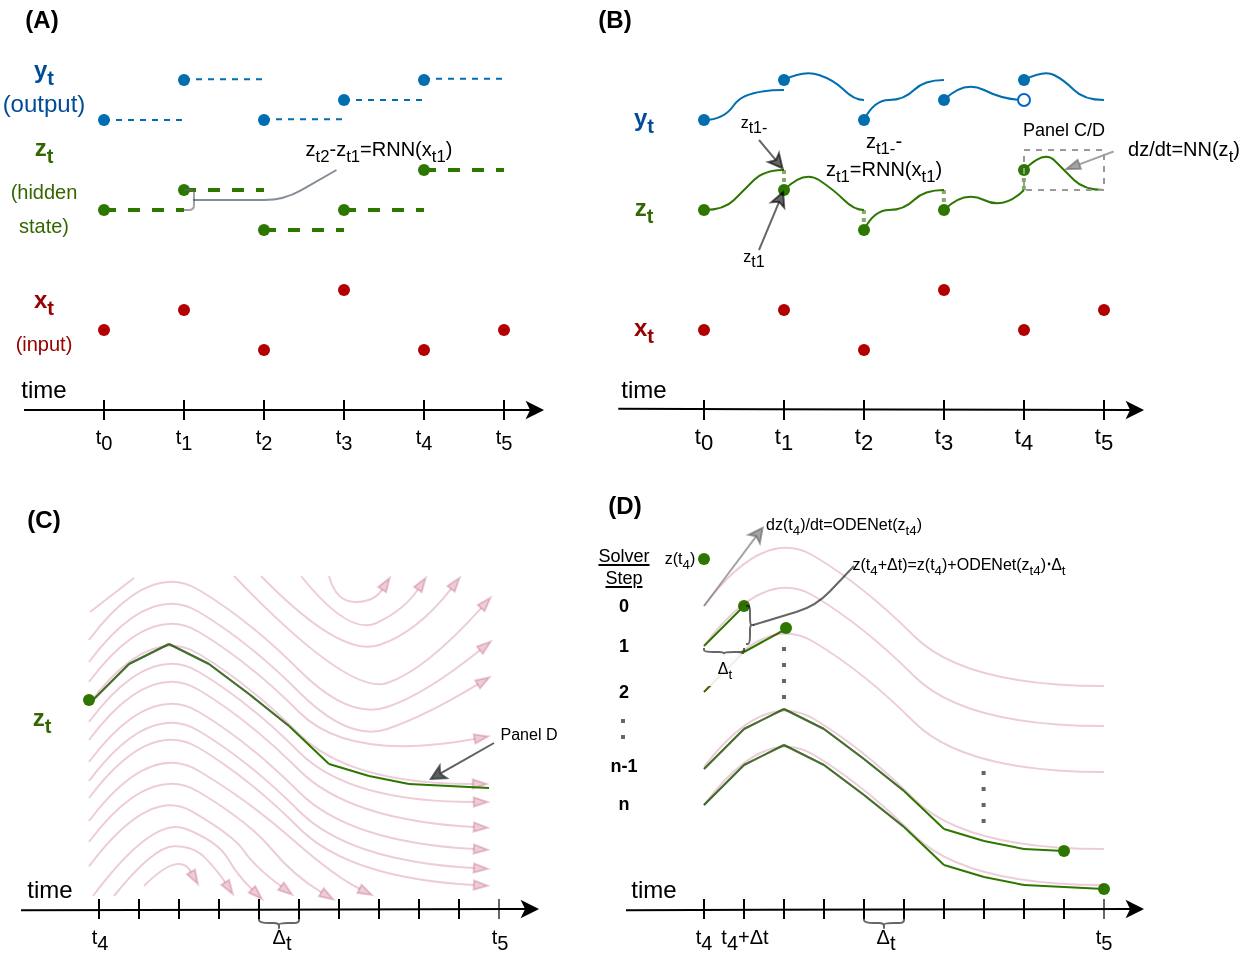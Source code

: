 <mxfile version="15.1.0" type="github">
  <diagram id="jBadv7jzQk303qV6k1zK" name="Page-1">
    <mxGraphModel dx="1137" dy="624" grid="1" gridSize="10" guides="1" tooltips="1" connect="1" arrows="1" fold="1" page="1" pageScale="1" pageWidth="850" pageHeight="1100" math="0" shadow="0">
      <root>
        <mxCell id="0" />
        <mxCell id="1" parent="0" />
        <mxCell id="R_-WvSaThvEhrNufHfvD-152" value="dz/dt=NN(z&lt;sub&gt;t&lt;/sub&gt;)" style="text;html=1;strokeColor=none;fillColor=none;align=center;verticalAlign=middle;whiteSpace=wrap;rounded=0;dashed=1;fontColor=#000000;fontSize=10;" parent="1" vertex="1">
          <mxGeometry x="655" y="165" width="70" height="20" as="geometry" />
        </mxCell>
        <mxCell id="R_-WvSaThvEhrNufHfvD-1" value="" style="endArrow=classic;html=1;endFill=1;exitX=0.25;exitY=1;exitDx=0;exitDy=0;" parent="1" edge="1">
          <mxGeometry x="100" y="100" width="50" height="50" as="geometry">
            <mxPoint x="110" y="305" as="sourcePoint" />
            <mxPoint x="370" y="305" as="targetPoint" />
          </mxGeometry>
        </mxCell>
        <mxCell id="R_-WvSaThvEhrNufHfvD-2" value="" style="shape=waypoint;sketch=0;fillStyle=solid;size=6;pointerEvents=1;points=[];fillColor=#e51400;resizable=0;rotatable=0;perimeter=centerPerimeter;snapToPoint=1;strokeColor=#B20000;fontColor=#ffffff;" parent="1" vertex="1">
          <mxGeometry x="130" y="245" width="40" height="40" as="geometry" />
        </mxCell>
        <mxCell id="R_-WvSaThvEhrNufHfvD-9" value="" style="line;strokeWidth=1;direction=south;html=1;" parent="1" vertex="1">
          <mxGeometry x="145" y="300" width="10" height="10" as="geometry" />
        </mxCell>
        <mxCell id="R_-WvSaThvEhrNufHfvD-11" value="" style="line;strokeWidth=1;direction=south;html=1;" parent="1" vertex="1">
          <mxGeometry x="185" y="300" width="10" height="10" as="geometry" />
        </mxCell>
        <mxCell id="R_-WvSaThvEhrNufHfvD-12" value="" style="shape=waypoint;sketch=0;fillStyle=solid;size=6;pointerEvents=1;points=[];fillColor=#e51400;resizable=0;rotatable=0;perimeter=centerPerimeter;snapToPoint=1;strokeColor=#B20000;fontColor=#ffffff;" parent="1" vertex="1">
          <mxGeometry x="170" y="235" width="40" height="40" as="geometry" />
        </mxCell>
        <mxCell id="R_-WvSaThvEhrNufHfvD-14" value="" style="line;strokeWidth=1;direction=south;html=1;" parent="1" vertex="1">
          <mxGeometry x="225" y="300" width="10" height="10" as="geometry" />
        </mxCell>
        <mxCell id="R_-WvSaThvEhrNufHfvD-15" value="" style="shape=waypoint;sketch=0;fillStyle=solid;size=6;pointerEvents=1;points=[];fillColor=#e51400;resizable=0;rotatable=0;perimeter=centerPerimeter;snapToPoint=1;strokeColor=#B20000;fontColor=#ffffff;" parent="1" vertex="1">
          <mxGeometry x="210" y="255" width="40" height="40" as="geometry" />
        </mxCell>
        <mxCell id="R_-WvSaThvEhrNufHfvD-16" value="" style="shape=waypoint;sketch=0;fillStyle=solid;size=6;pointerEvents=1;points=[];fillColor=#e51400;resizable=0;rotatable=0;perimeter=centerPerimeter;snapToPoint=1;strokeColor=#B20000;fontColor=#ffffff;" parent="1" vertex="1">
          <mxGeometry x="250" y="225" width="40" height="40" as="geometry" />
        </mxCell>
        <mxCell id="R_-WvSaThvEhrNufHfvD-18" value="" style="shape=waypoint;sketch=0;fillStyle=solid;size=6;pointerEvents=1;points=[];fillColor=#e51400;resizable=0;rotatable=0;perimeter=centerPerimeter;snapToPoint=1;strokeColor=#B20000;fontColor=#ffffff;" parent="1" vertex="1">
          <mxGeometry x="290" y="255" width="40" height="40" as="geometry" />
        </mxCell>
        <mxCell id="R_-WvSaThvEhrNufHfvD-20" value="" style="line;strokeWidth=1;direction=south;html=1;" parent="1" vertex="1">
          <mxGeometry x="265" y="300" width="10" height="10" as="geometry" />
        </mxCell>
        <mxCell id="R_-WvSaThvEhrNufHfvD-21" value="" style="line;strokeWidth=1;direction=south;html=1;" parent="1" vertex="1">
          <mxGeometry x="305" y="300" width="10" height="10" as="geometry" />
        </mxCell>
        <mxCell id="R_-WvSaThvEhrNufHfvD-22" value="" style="line;strokeWidth=1;direction=south;html=1;" parent="1" vertex="1">
          <mxGeometry x="345" y="300" width="10" height="10" as="geometry" />
        </mxCell>
        <mxCell id="R_-WvSaThvEhrNufHfvD-26" value="" style="shape=waypoint;sketch=0;fillStyle=solid;size=6;pointerEvents=1;points=[];fillColor=#60a917;resizable=0;rotatable=0;perimeter=centerPerimeter;snapToPoint=1;strokeColor=#2D7600;fontColor=#ffffff;" parent="1" vertex="1">
          <mxGeometry x="130" y="185" width="40" height="40" as="geometry" />
        </mxCell>
        <mxCell id="R_-WvSaThvEhrNufHfvD-27" value="" style="shape=waypoint;sketch=0;fillStyle=solid;size=6;pointerEvents=1;points=[];fillColor=#60a917;resizable=0;rotatable=0;perimeter=centerPerimeter;snapToPoint=1;strokeColor=#2D7600;fontColor=#ffffff;" parent="1" vertex="1">
          <mxGeometry x="170" y="175" width="40" height="40" as="geometry" />
        </mxCell>
        <mxCell id="R_-WvSaThvEhrNufHfvD-28" value="" style="shape=waypoint;sketch=0;fillStyle=solid;size=6;pointerEvents=1;points=[];fillColor=#60a917;resizable=0;rotatable=0;perimeter=centerPerimeter;snapToPoint=1;strokeColor=#2D7600;fontColor=#ffffff;" parent="1" vertex="1">
          <mxGeometry x="210" y="195" width="40" height="40" as="geometry" />
        </mxCell>
        <mxCell id="R_-WvSaThvEhrNufHfvD-29" value="" style="shape=waypoint;sketch=0;fillStyle=solid;size=6;pointerEvents=1;points=[];fillColor=#60a917;resizable=0;rotatable=0;perimeter=centerPerimeter;snapToPoint=1;strokeColor=#2D7600;fontColor=#ffffff;" parent="1" vertex="1">
          <mxGeometry x="250" y="185" width="40" height="40" as="geometry" />
        </mxCell>
        <mxCell id="R_-WvSaThvEhrNufHfvD-30" value="" style="shape=waypoint;sketch=0;fillStyle=solid;size=6;pointerEvents=1;points=[];fillColor=#60a917;resizable=0;rotatable=0;perimeter=centerPerimeter;snapToPoint=1;strokeColor=#2D7600;fontColor=#ffffff;" parent="1" vertex="1">
          <mxGeometry x="290" y="165" width="40" height="40" as="geometry" />
        </mxCell>
        <mxCell id="R_-WvSaThvEhrNufHfvD-33" value="" style="line;strokeWidth=2;html=1;fillColor=#60a917;strokeColor=#2D7600;fontColor=#ffffff;dashed=1;" parent="1" vertex="1">
          <mxGeometry x="150" y="200" width="40" height="10" as="geometry" />
        </mxCell>
        <mxCell id="R_-WvSaThvEhrNufHfvD-34" value="" style="line;strokeWidth=2;html=1;fillColor=#60a917;strokeColor=#2D7600;fontColor=#ffffff;dashed=1;" parent="1" vertex="1">
          <mxGeometry x="190" y="190" width="40" height="10" as="geometry" />
        </mxCell>
        <mxCell id="R_-WvSaThvEhrNufHfvD-35" value="" style="line;strokeWidth=2;html=1;fillColor=#60a917;strokeColor=#2D7600;fontColor=#ffffff;dashed=1;" parent="1" vertex="1">
          <mxGeometry x="230" y="210" width="40" height="10" as="geometry" />
        </mxCell>
        <mxCell id="R_-WvSaThvEhrNufHfvD-36" value="" style="line;strokeWidth=2;html=1;fillColor=#60a917;strokeColor=#2D7600;fontColor=#ffffff;dashed=1;" parent="1" vertex="1">
          <mxGeometry x="270" y="200" width="40" height="10" as="geometry" />
        </mxCell>
        <mxCell id="R_-WvSaThvEhrNufHfvD-37" value="" style="line;strokeWidth=2;html=1;fillColor=#60a917;strokeColor=#2D7600;fontColor=#ffffff;dashed=1;" parent="1" vertex="1">
          <mxGeometry x="310" y="180" width="40" height="10" as="geometry" />
        </mxCell>
        <mxCell id="R_-WvSaThvEhrNufHfvD-42" value="" style="shape=waypoint;sketch=0;fillStyle=solid;size=6;pointerEvents=1;points=[];fillColor=#1ba1e2;resizable=0;rotatable=0;perimeter=centerPerimeter;snapToPoint=1;strokeColor=#006EAF;fontColor=#ffffff;" parent="1" vertex="1">
          <mxGeometry x="130" y="140" width="40" height="40" as="geometry" />
        </mxCell>
        <mxCell id="R_-WvSaThvEhrNufHfvD-43" value="" style="shape=waypoint;sketch=0;fillStyle=solid;size=6;pointerEvents=1;points=[];fillColor=#1ba1e2;resizable=0;rotatable=0;perimeter=centerPerimeter;snapToPoint=1;strokeColor=#006EAF;fontColor=#ffffff;" parent="1" vertex="1">
          <mxGeometry x="170" y="120" width="40" height="40" as="geometry" />
        </mxCell>
        <mxCell id="R_-WvSaThvEhrNufHfvD-44" value="" style="shape=waypoint;sketch=0;fillStyle=solid;size=6;pointerEvents=1;points=[];fillColor=#1ba1e2;resizable=0;rotatable=0;perimeter=centerPerimeter;snapToPoint=1;strokeColor=#006EAF;fontColor=#ffffff;" parent="1" vertex="1">
          <mxGeometry x="210" y="140" width="40" height="40" as="geometry" />
        </mxCell>
        <mxCell id="R_-WvSaThvEhrNufHfvD-45" value="" style="shape=waypoint;sketch=0;fillStyle=solid;size=6;pointerEvents=1;points=[];fillColor=#1ba1e2;resizable=0;rotatable=0;perimeter=centerPerimeter;snapToPoint=1;strokeColor=#006EAF;fontColor=#ffffff;" parent="1" vertex="1">
          <mxGeometry x="250" y="130" width="40" height="40" as="geometry" />
        </mxCell>
        <mxCell id="R_-WvSaThvEhrNufHfvD-46" value="" style="shape=waypoint;sketch=0;fillStyle=solid;size=6;pointerEvents=1;points=[];fillColor=#1ba1e2;resizable=0;rotatable=0;perimeter=centerPerimeter;snapToPoint=1;strokeColor=#006EAF;fontColor=#ffffff;" parent="1" vertex="1">
          <mxGeometry x="290" y="120" width="40" height="40" as="geometry" />
        </mxCell>
        <mxCell id="R_-WvSaThvEhrNufHfvD-50" value="t&lt;sub style=&quot;font-size: 10px;&quot;&gt;0&lt;/sub&gt;" style="text;html=1;strokeColor=none;fillColor=none;align=center;verticalAlign=middle;whiteSpace=wrap;rounded=0;fontSize=10;" parent="1" vertex="1">
          <mxGeometry x="130" y="310" width="40" height="20" as="geometry" />
        </mxCell>
        <mxCell id="R_-WvSaThvEhrNufHfvD-51" value="t&lt;sub style=&quot;font-size: 10px;&quot;&gt;1&lt;/sub&gt;" style="text;html=1;strokeColor=none;fillColor=none;align=center;verticalAlign=middle;whiteSpace=wrap;rounded=0;fontSize=10;" parent="1" vertex="1">
          <mxGeometry x="170" y="310" width="40" height="20" as="geometry" />
        </mxCell>
        <mxCell id="R_-WvSaThvEhrNufHfvD-52" value="t&lt;sub style=&quot;font-size: 10px;&quot;&gt;2&lt;/sub&gt;" style="text;html=1;strokeColor=none;fillColor=none;align=center;verticalAlign=middle;whiteSpace=wrap;rounded=0;fontSize=10;" parent="1" vertex="1">
          <mxGeometry x="210" y="310" width="40" height="20" as="geometry" />
        </mxCell>
        <mxCell id="R_-WvSaThvEhrNufHfvD-53" value="t&lt;sub style=&quot;font-size: 10px;&quot;&gt;3&lt;/sub&gt;" style="text;html=1;strokeColor=none;fillColor=none;align=center;verticalAlign=middle;whiteSpace=wrap;rounded=0;fontSize=10;" parent="1" vertex="1">
          <mxGeometry x="250" y="310" width="40" height="20" as="geometry" />
        </mxCell>
        <mxCell id="R_-WvSaThvEhrNufHfvD-54" value="t&lt;sub style=&quot;font-size: 10px;&quot;&gt;4&lt;/sub&gt;" style="text;html=1;strokeColor=none;fillColor=none;align=center;verticalAlign=middle;whiteSpace=wrap;rounded=0;fontSize=10;" parent="1" vertex="1">
          <mxGeometry x="290" y="310" width="40" height="20" as="geometry" />
        </mxCell>
        <mxCell id="R_-WvSaThvEhrNufHfvD-55" value="t&lt;sub style=&quot;font-size: 10px;&quot;&gt;5&lt;/sub&gt;" style="text;html=1;strokeColor=none;fillColor=none;align=center;verticalAlign=middle;whiteSpace=wrap;rounded=0;fontSize=10;" parent="1" vertex="1">
          <mxGeometry x="330" y="310" width="40" height="20" as="geometry" />
        </mxCell>
        <mxCell id="R_-WvSaThvEhrNufHfvD-57" value="&lt;div&gt;y&lt;sub&gt;t&lt;/sub&gt;&lt;/div&gt;&lt;div&gt;&lt;span style=&quot;font-weight: normal&quot;&gt;(output)&lt;/span&gt;&lt;/div&gt;" style="text;align=center;verticalAlign=middle;rounded=0;fontColor=#004C99;fontStyle=1;spacing=0;whiteSpace=wrap;html=1;" parent="1" vertex="1">
          <mxGeometry x="100" y="120" width="40" height="45" as="geometry" />
        </mxCell>
        <mxCell id="R_-WvSaThvEhrNufHfvD-58" value="&lt;div&gt;z&lt;sub&gt;t&lt;/sub&gt;&lt;/div&gt;&lt;div&gt;&lt;sub&gt;&lt;span style=&quot;font-weight: normal&quot;&gt;(hidden state)&lt;/span&gt;&lt;br&gt;&lt;/sub&gt;&lt;/div&gt;" style="text;html=1;align=center;verticalAlign=middle;whiteSpace=wrap;rounded=0;fontColor=#336600;fontStyle=1" parent="1" vertex="1">
          <mxGeometry x="100" y="165" width="40" height="55" as="geometry" />
        </mxCell>
        <mxCell id="R_-WvSaThvEhrNufHfvD-59" value="&lt;div&gt;x&lt;sub&gt;t&lt;/sub&gt;&lt;/div&gt;&lt;div&gt;&lt;sub&gt;&lt;span style=&quot;font-weight: normal&quot;&gt;(input)&lt;/span&gt;&lt;br&gt;&lt;/sub&gt;&lt;/div&gt;" style="text;html=1;align=center;verticalAlign=middle;whiteSpace=wrap;rounded=0;fontStyle=1;fontColor=#990000;" parent="1" vertex="1">
          <mxGeometry x="100" y="235" width="40" height="50" as="geometry" />
        </mxCell>
        <mxCell id="R_-WvSaThvEhrNufHfvD-63" value="" style="endArrow=none;dashed=1;html=1;fontColor=#000000;exitX=0.582;exitY=0.503;exitDx=0;exitDy=0;exitPerimeter=0;fillColor=#1ba1e2;strokeColor=#006EAF;" parent="1" source="R_-WvSaThvEhrNufHfvD-42" edge="1">
          <mxGeometry x="100" y="100" width="50" height="50" as="geometry">
            <mxPoint x="250" y="185" as="sourcePoint" />
            <mxPoint x="190" y="160" as="targetPoint" />
          </mxGeometry>
        </mxCell>
        <mxCell id="R_-WvSaThvEhrNufHfvD-64" value="" style="endArrow=none;dashed=1;html=1;fontColor=#000000;exitX=0.582;exitY=0.503;exitDx=0;exitDy=0;exitPerimeter=0;fillColor=#1ba1e2;strokeColor=#006EAF;" parent="1" edge="1">
          <mxGeometry x="100" y="100" width="50" height="50" as="geometry">
            <mxPoint x="190" y="139.67" as="sourcePoint" />
            <mxPoint x="230" y="139.67" as="targetPoint" />
          </mxGeometry>
        </mxCell>
        <mxCell id="R_-WvSaThvEhrNufHfvD-65" value="" style="endArrow=none;dashed=1;html=1;fontColor=#000000;exitX=0.582;exitY=0.503;exitDx=0;exitDy=0;exitPerimeter=0;fillColor=#1ba1e2;strokeColor=#006EAF;" parent="1" edge="1">
          <mxGeometry x="100" y="100" width="50" height="50" as="geometry">
            <mxPoint x="230" y="159.67" as="sourcePoint" />
            <mxPoint x="270" y="159.67" as="targetPoint" />
          </mxGeometry>
        </mxCell>
        <mxCell id="R_-WvSaThvEhrNufHfvD-67" value="" style="endArrow=none;dashed=1;html=1;fontColor=#000000;exitX=0.582;exitY=0.503;exitDx=0;exitDy=0;exitPerimeter=0;fillColor=#1ba1e2;strokeColor=#006EAF;" parent="1" edge="1">
          <mxGeometry x="100" y="100" width="50" height="50" as="geometry">
            <mxPoint x="270" y="150.0" as="sourcePoint" />
            <mxPoint x="310" y="150.0" as="targetPoint" />
          </mxGeometry>
        </mxCell>
        <mxCell id="R_-WvSaThvEhrNufHfvD-68" value="" style="endArrow=none;dashed=1;html=1;fontColor=#000000;exitX=0.582;exitY=0.503;exitDx=0;exitDy=0;exitPerimeter=0;fillColor=#1ba1e2;strokeColor=#006EAF;" parent="1" edge="1">
          <mxGeometry x="100" y="100" width="50" height="50" as="geometry">
            <mxPoint x="310" y="139.43" as="sourcePoint" />
            <mxPoint x="350" y="139.43" as="targetPoint" />
          </mxGeometry>
        </mxCell>
        <mxCell id="R_-WvSaThvEhrNufHfvD-70" value="" style="endArrow=classic;html=1;endFill=1;exitX=0.178;exitY=0.97;exitDx=0;exitDy=0;exitPerimeter=0;" parent="1" source="R_-WvSaThvEhrNufHfvD-112" edge="1">
          <mxGeometry x="100" y="100" width="50" height="50" as="geometry">
            <mxPoint x="430" y="305" as="sourcePoint" />
            <mxPoint x="670" y="305" as="targetPoint" />
          </mxGeometry>
        </mxCell>
        <mxCell id="R_-WvSaThvEhrNufHfvD-71" value="" style="shape=waypoint;sketch=0;fillStyle=solid;size=6;pointerEvents=1;points=[];fillColor=#e51400;resizable=0;rotatable=0;perimeter=centerPerimeter;snapToPoint=1;strokeColor=#B20000;fontColor=#ffffff;" parent="1" vertex="1">
          <mxGeometry x="430" y="245" width="40" height="40" as="geometry" />
        </mxCell>
        <mxCell id="R_-WvSaThvEhrNufHfvD-72" value="" style="line;strokeWidth=1;direction=south;html=1;" parent="1" vertex="1">
          <mxGeometry x="445" y="300" width="10" height="10" as="geometry" />
        </mxCell>
        <mxCell id="R_-WvSaThvEhrNufHfvD-73" value="" style="line;strokeWidth=1;direction=south;html=1;" parent="1" vertex="1">
          <mxGeometry x="485" y="300" width="10" height="10" as="geometry" />
        </mxCell>
        <mxCell id="R_-WvSaThvEhrNufHfvD-74" value="" style="shape=waypoint;sketch=0;fillStyle=solid;size=6;pointerEvents=1;points=[];fillColor=#e51400;resizable=0;rotatable=0;perimeter=centerPerimeter;snapToPoint=1;strokeColor=#B20000;fontColor=#ffffff;" parent="1" vertex="1">
          <mxGeometry x="470" y="235" width="40" height="40" as="geometry" />
        </mxCell>
        <mxCell id="R_-WvSaThvEhrNufHfvD-75" value="" style="line;strokeWidth=1;direction=south;html=1;" parent="1" vertex="1">
          <mxGeometry x="525" y="300" width="10" height="10" as="geometry" />
        </mxCell>
        <mxCell id="R_-WvSaThvEhrNufHfvD-76" value="" style="shape=waypoint;sketch=0;fillStyle=solid;size=6;pointerEvents=1;points=[];fillColor=#e51400;resizable=0;rotatable=0;perimeter=centerPerimeter;snapToPoint=1;strokeColor=#B20000;fontColor=#ffffff;" parent="1" vertex="1">
          <mxGeometry x="510" y="255" width="40" height="40" as="geometry" />
        </mxCell>
        <mxCell id="R_-WvSaThvEhrNufHfvD-77" value="" style="shape=waypoint;sketch=0;fillStyle=solid;size=6;pointerEvents=1;points=[];fillColor=#e51400;resizable=0;rotatable=0;perimeter=centerPerimeter;snapToPoint=1;strokeColor=#B20000;fontColor=#ffffff;" parent="1" vertex="1">
          <mxGeometry x="550" y="225" width="40" height="40" as="geometry" />
        </mxCell>
        <mxCell id="R_-WvSaThvEhrNufHfvD-78" value="" style="shape=waypoint;sketch=0;fillStyle=solid;size=6;pointerEvents=1;points=[];fillColor=#e51400;resizable=0;rotatable=0;perimeter=centerPerimeter;snapToPoint=1;strokeColor=#B20000;fontColor=#ffffff;" parent="1" vertex="1">
          <mxGeometry x="590" y="245" width="40" height="40" as="geometry" />
        </mxCell>
        <mxCell id="R_-WvSaThvEhrNufHfvD-79" value="" style="line;strokeWidth=1;direction=south;html=1;" parent="1" vertex="1">
          <mxGeometry x="565" y="300" width="10" height="10" as="geometry" />
        </mxCell>
        <mxCell id="R_-WvSaThvEhrNufHfvD-80" value="" style="line;strokeWidth=1;direction=south;html=1;" parent="1" vertex="1">
          <mxGeometry x="605" y="300" width="10" height="10" as="geometry" />
        </mxCell>
        <mxCell id="R_-WvSaThvEhrNufHfvD-81" value="" style="line;strokeWidth=1;direction=south;html=1;" parent="1" vertex="1">
          <mxGeometry x="645" y="300" width="10" height="10" as="geometry" />
        </mxCell>
        <mxCell id="R_-WvSaThvEhrNufHfvD-82" value="" style="shape=waypoint;sketch=0;fillStyle=solid;size=6;pointerEvents=1;points=[];fillColor=#e51400;resizable=0;rotatable=0;perimeter=centerPerimeter;snapToPoint=1;strokeColor=#B20000;fontColor=#ffffff;" parent="1" vertex="1">
          <mxGeometry x="630" y="235" width="40" height="40" as="geometry" />
        </mxCell>
        <mxCell id="R_-WvSaThvEhrNufHfvD-84" value="" style="shape=waypoint;sketch=0;fillStyle=solid;size=6;pointerEvents=1;points=[];fillColor=#60a917;resizable=0;rotatable=0;perimeter=centerPerimeter;snapToPoint=1;strokeColor=#2D7600;fontColor=#ffffff;" parent="1" vertex="1">
          <mxGeometry x="430" y="185" width="40" height="40" as="geometry" />
        </mxCell>
        <mxCell id="R_-WvSaThvEhrNufHfvD-85" value="" style="shape=waypoint;sketch=0;fillStyle=solid;size=6;pointerEvents=1;points=[];fillColor=#60a917;resizable=0;rotatable=0;perimeter=centerPerimeter;snapToPoint=1;strokeColor=#2D7600;fontColor=#ffffff;" parent="1" vertex="1">
          <mxGeometry x="470" y="175" width="40" height="40" as="geometry" />
        </mxCell>
        <mxCell id="R_-WvSaThvEhrNufHfvD-86" value="" style="shape=waypoint;sketch=0;fillStyle=solid;size=6;pointerEvents=1;points=[];fillColor=#60a917;resizable=0;rotatable=0;perimeter=centerPerimeter;snapToPoint=1;strokeColor=#2D7600;fontColor=#ffffff;" parent="1" vertex="1">
          <mxGeometry x="510" y="195" width="40" height="40" as="geometry" />
        </mxCell>
        <mxCell id="R_-WvSaThvEhrNufHfvD-87" value="" style="shape=waypoint;sketch=0;fillStyle=solid;size=6;pointerEvents=1;points=[];fillColor=#60a917;resizable=0;rotatable=0;perimeter=centerPerimeter;snapToPoint=1;strokeColor=#2D7600;fontColor=#ffffff;" parent="1" vertex="1">
          <mxGeometry x="550" y="185" width="40" height="40" as="geometry" />
        </mxCell>
        <mxCell id="R_-WvSaThvEhrNufHfvD-88" value="" style="shape=waypoint;sketch=0;fillStyle=solid;size=6;pointerEvents=1;points=[];fillColor=#60a917;resizable=0;rotatable=0;perimeter=centerPerimeter;snapToPoint=1;strokeColor=#2D7600;fontColor=#ffffff;" parent="1" vertex="1">
          <mxGeometry x="590" y="165" width="40" height="40" as="geometry" />
        </mxCell>
        <mxCell id="R_-WvSaThvEhrNufHfvD-96" value="" style="shape=waypoint;sketch=0;fillStyle=solid;size=6;pointerEvents=1;points=[];fillColor=#1ba1e2;resizable=0;rotatable=0;perimeter=centerPerimeter;snapToPoint=1;strokeColor=#006EAF;fontColor=#ffffff;" parent="1" vertex="1">
          <mxGeometry x="430" y="140" width="40" height="40" as="geometry" />
        </mxCell>
        <mxCell id="R_-WvSaThvEhrNufHfvD-98" value="" style="shape=waypoint;sketch=0;fillStyle=solid;size=6;pointerEvents=1;points=[];fillColor=#1ba1e2;resizable=0;rotatable=0;perimeter=centerPerimeter;snapToPoint=1;strokeColor=#006EAF;fontColor=#ffffff;" parent="1" vertex="1">
          <mxGeometry x="510" y="140" width="40" height="40" as="geometry" />
        </mxCell>
        <mxCell id="R_-WvSaThvEhrNufHfvD-102" value="t&lt;sub style=&quot;font-size: 11px;&quot;&gt;0&lt;/sub&gt;" style="text;html=1;strokeColor=none;fillColor=none;align=center;verticalAlign=middle;whiteSpace=wrap;rounded=0;fontSize=11;" parent="1" vertex="1">
          <mxGeometry x="430" y="310" width="40" height="20" as="geometry" />
        </mxCell>
        <mxCell id="R_-WvSaThvEhrNufHfvD-103" value="t&lt;sub style=&quot;font-size: 11px;&quot;&gt;1&lt;/sub&gt;" style="text;html=1;strokeColor=none;fillColor=none;align=center;verticalAlign=middle;whiteSpace=wrap;rounded=0;fontSize=11;" parent="1" vertex="1">
          <mxGeometry x="470" y="310" width="40" height="20" as="geometry" />
        </mxCell>
        <mxCell id="R_-WvSaThvEhrNufHfvD-104" value="t&lt;sub style=&quot;font-size: 11px;&quot;&gt;2&lt;/sub&gt;" style="text;html=1;strokeColor=none;fillColor=none;align=center;verticalAlign=middle;whiteSpace=wrap;rounded=0;fontSize=11;" parent="1" vertex="1">
          <mxGeometry x="510" y="310" width="40" height="20" as="geometry" />
        </mxCell>
        <mxCell id="R_-WvSaThvEhrNufHfvD-105" value="t&lt;sub style=&quot;font-size: 11px;&quot;&gt;3&lt;/sub&gt;" style="text;html=1;strokeColor=none;fillColor=none;align=center;verticalAlign=middle;whiteSpace=wrap;rounded=0;fontSize=11;" parent="1" vertex="1">
          <mxGeometry x="550" y="310" width="40" height="20" as="geometry" />
        </mxCell>
        <mxCell id="R_-WvSaThvEhrNufHfvD-106" value="t&lt;sub style=&quot;font-size: 11px;&quot;&gt;4&lt;/sub&gt;" style="text;html=1;strokeColor=none;fillColor=none;align=center;verticalAlign=middle;whiteSpace=wrap;rounded=0;fontSize=11;" parent="1" vertex="1">
          <mxGeometry x="590" y="310" width="40" height="20" as="geometry" />
        </mxCell>
        <mxCell id="R_-WvSaThvEhrNufHfvD-107" value="t&lt;sub style=&quot;font-size: 11px;&quot;&gt;5&lt;/sub&gt;" style="text;html=1;strokeColor=none;fillColor=none;align=center;verticalAlign=middle;whiteSpace=wrap;rounded=0;fontSize=11;" parent="1" vertex="1">
          <mxGeometry x="630" y="310" width="40" height="20" as="geometry" />
        </mxCell>
        <mxCell id="R_-WvSaThvEhrNufHfvD-109" value="y&lt;sub&gt;t&lt;/sub&gt;" style="text;html=1;align=center;verticalAlign=middle;whiteSpace=wrap;rounded=0;fontColor=#004C99;fontStyle=1" parent="1" vertex="1">
          <mxGeometry x="400" y="150" width="40" height="20" as="geometry" />
        </mxCell>
        <mxCell id="R_-WvSaThvEhrNufHfvD-110" value="z&lt;sub&gt;t&lt;/sub&gt;" style="text;html=1;align=center;verticalAlign=middle;whiteSpace=wrap;rounded=0;fontColor=#336600;fontStyle=1" parent="1" vertex="1">
          <mxGeometry x="400" y="195" width="40" height="20" as="geometry" />
        </mxCell>
        <mxCell id="R_-WvSaThvEhrNufHfvD-111" value="x&lt;sub&gt;t&lt;/sub&gt;" style="text;html=1;align=center;verticalAlign=middle;whiteSpace=wrap;rounded=0;fontStyle=1;fontColor=#990000;" parent="1" vertex="1">
          <mxGeometry x="400" y="255" width="40" height="20" as="geometry" />
        </mxCell>
        <mxCell id="R_-WvSaThvEhrNufHfvD-112" value="time" style="text;html=1;strokeColor=none;fillColor=none;align=center;verticalAlign=middle;whiteSpace=wrap;rounded=0;" parent="1" vertex="1">
          <mxGeometry x="400" y="285" width="40" height="20" as="geometry" />
        </mxCell>
        <mxCell id="R_-WvSaThvEhrNufHfvD-119" value="" style="shape=waypoint;sketch=0;fillStyle=solid;size=6;pointerEvents=1;points=[];fillColor=#e51400;resizable=0;rotatable=0;perimeter=centerPerimeter;snapToPoint=1;strokeColor=#B20000;fontColor=#ffffff;" parent="1" vertex="1">
          <mxGeometry x="330" y="245" width="40" height="40" as="geometry" />
        </mxCell>
        <mxCell id="R_-WvSaThvEhrNufHfvD-120" value="" style="endArrow=none;dashed=1;html=1;fontColor=#000000;exitX=0.582;exitY=0.503;exitDx=0;exitDy=0;exitPerimeter=0;fillColor=#1ba1e2;strokeColor=#006EAF;" parent="1" edge="1">
          <mxGeometry x="100" y="100" width="50" height="50" as="geometry">
            <mxPoint x="570" y="150" as="sourcePoint" />
            <mxPoint x="570" y="150" as="targetPoint" />
          </mxGeometry>
        </mxCell>
        <mxCell id="R_-WvSaThvEhrNufHfvD-129" value="" style="curved=1;endArrow=none;html=1;fontColor=#000000;endFill=0;fillColor=#60a917;strokeColor=#2D7600;" parent="1" edge="1">
          <mxGeometry x="100" y="100" width="50" height="50" as="geometry">
            <mxPoint x="450" y="205" as="sourcePoint" />
            <mxPoint x="490" y="185" as="targetPoint" />
            <Array as="points">
              <mxPoint x="460" y="205" />
              <mxPoint x="470" y="195" />
              <mxPoint x="480" y="185" />
            </Array>
          </mxGeometry>
        </mxCell>
        <mxCell id="R_-WvSaThvEhrNufHfvD-131" value="" style="curved=1;endArrow=none;html=1;fontColor=#000000;endFill=0;fillColor=#60a917;strokeColor=#2D7600;" parent="1" edge="1">
          <mxGeometry x="100" y="100" width="50" height="50" as="geometry">
            <mxPoint x="530" y="215" as="sourcePoint" />
            <mxPoint x="570" y="195" as="targetPoint" />
            <Array as="points">
              <mxPoint x="535" y="205" />
              <mxPoint x="550" y="205" />
              <mxPoint x="560" y="195" />
            </Array>
          </mxGeometry>
        </mxCell>
        <mxCell id="R_-WvSaThvEhrNufHfvD-134" value="" style="curved=1;endArrow=none;html=1;fontColor=#000000;endFill=0;fillColor=#60a917;strokeColor=#2D7600;" parent="1" edge="1">
          <mxGeometry x="100" y="100" width="50" height="50" as="geometry">
            <mxPoint x="610" y="185" as="sourcePoint" />
            <mxPoint x="650" y="195" as="targetPoint" />
            <Array as="points">
              <mxPoint x="620" y="175" />
              <mxPoint x="630" y="185" />
              <mxPoint x="640" y="195" />
            </Array>
          </mxGeometry>
        </mxCell>
        <mxCell id="R_-WvSaThvEhrNufHfvD-136" value="" style="curved=1;endArrow=none;html=1;fontColor=#000000;endFill=0;exitX=0.549;exitY=0.511;exitDx=0;exitDy=0;exitPerimeter=0;fillColor=#60a917;strokeColor=#2D7600;" parent="1" edge="1">
          <mxGeometry x="100" y="100" width="50" height="50" as="geometry">
            <mxPoint x="490" y="195" as="sourcePoint" />
            <mxPoint x="530" y="205" as="targetPoint" />
            <Array as="points">
              <mxPoint x="500" y="185" />
              <mxPoint x="515" y="195" />
              <mxPoint x="525" y="205" />
            </Array>
          </mxGeometry>
        </mxCell>
        <mxCell id="R_-WvSaThvEhrNufHfvD-137" value="" style="curved=1;endArrow=none;html=1;fontColor=#000000;endFill=0;exitX=0.549;exitY=0.511;exitDx=0;exitDy=0;exitPerimeter=0;fillColor=#60a917;strokeColor=#2D7600;" parent="1" edge="1">
          <mxGeometry x="100" y="100" width="50" height="50" as="geometry">
            <mxPoint x="570" y="205" as="sourcePoint" />
            <mxPoint x="610" y="195" as="targetPoint" />
            <Array as="points">
              <mxPoint x="580" y="195" />
              <mxPoint x="600" y="205" />
            </Array>
          </mxGeometry>
        </mxCell>
        <mxCell id="R_-WvSaThvEhrNufHfvD-140" value="" style="curved=1;endArrow=none;html=1;fontColor=#000000;endFill=0;fillColor=#1ba1e2;strokeColor=#006EAF;" parent="1" edge="1">
          <mxGeometry x="100" y="100" width="50" height="50" as="geometry">
            <mxPoint x="450" y="160" as="sourcePoint" />
            <mxPoint x="490" y="145" as="targetPoint" />
            <Array as="points">
              <mxPoint x="460" y="160" />
              <mxPoint x="470" y="145" />
            </Array>
          </mxGeometry>
        </mxCell>
        <mxCell id="R_-WvSaThvEhrNufHfvD-142" value="" style="curved=1;endArrow=none;html=1;fontColor=#000000;endFill=0;exitDx=0;exitDy=0;exitPerimeter=0;fillColor=#1ba1e2;strokeColor=#006EAF;startArrow=none;" parent="1" source="R_-WvSaThvEhrNufHfvD-97" edge="1">
          <mxGeometry x="100" y="100" width="50" height="50" as="geometry">
            <mxPoint x="490" y="140" as="sourcePoint" />
            <mxPoint x="530" y="150" as="targetPoint" />
            <Array as="points">
              <mxPoint x="500" y="135" />
              <mxPoint x="515" y="140" />
              <mxPoint x="525" y="150" />
            </Array>
          </mxGeometry>
        </mxCell>
        <mxCell id="R_-WvSaThvEhrNufHfvD-143" value="" style="curved=1;endArrow=none;html=1;fontColor=#000000;endFill=0;fillColor=#1ba1e2;strokeColor=#006EAF;" parent="1" edge="1">
          <mxGeometry x="100" y="100" width="50" height="50" as="geometry">
            <mxPoint x="530" y="160" as="sourcePoint" />
            <mxPoint x="570" y="140" as="targetPoint" />
            <Array as="points">
              <mxPoint x="535" y="150" />
              <mxPoint x="550" y="150" />
              <mxPoint x="560" y="140" />
            </Array>
          </mxGeometry>
        </mxCell>
        <mxCell id="R_-WvSaThvEhrNufHfvD-144" value="" style="curved=1;endArrow=none;html=1;fontColor=#000000;endFill=0;exitX=0.549;exitY=0.511;exitDx=0;exitDy=0;exitPerimeter=0;fillColor=#1ba1e2;strokeColor=#006EAF;" parent="1" edge="1">
          <mxGeometry x="100" y="100" width="50" height="50" as="geometry">
            <mxPoint x="570" y="150" as="sourcePoint" />
            <mxPoint x="610" y="150" as="targetPoint" />
            <Array as="points">
              <mxPoint x="580" y="140" />
              <mxPoint x="600" y="150" />
            </Array>
          </mxGeometry>
        </mxCell>
        <mxCell id="R_-WvSaThvEhrNufHfvD-145" value="" style="curved=1;endArrow=none;html=1;fontColor=#000000;endFill=0;fillColor=#1ba1e2;strokeColor=#006EAF;" parent="1" edge="1">
          <mxGeometry x="100" y="100" width="50" height="50" as="geometry">
            <mxPoint x="610" y="140" as="sourcePoint" />
            <mxPoint x="650" y="150" as="targetPoint" />
            <Array as="points">
              <mxPoint x="620" y="135" />
              <mxPoint x="630" y="140" />
              <mxPoint x="640" y="150" />
            </Array>
          </mxGeometry>
        </mxCell>
        <mxCell id="R_-WvSaThvEhrNufHfvD-97" value="" style="shape=waypoint;sketch=0;fillStyle=solid;size=6;pointerEvents=1;points=[];fillColor=#1ba1e2;resizable=0;rotatable=0;perimeter=centerPerimeter;snapToPoint=1;strokeColor=#006EAF;fontColor=#ffffff;" parent="1" vertex="1">
          <mxGeometry x="470" y="120" width="40" height="40" as="geometry" />
        </mxCell>
        <mxCell id="R_-WvSaThvEhrNufHfvD-146" value="" style="curved=1;endArrow=none;html=1;fontColor=#000000;endFill=0;exitX=0.549;exitY=0.511;exitDx=0;exitDy=0;exitPerimeter=0;fillColor=#1ba1e2;strokeColor=#006EAF;" parent="1" target="R_-WvSaThvEhrNufHfvD-97" edge="1">
          <mxGeometry x="100" y="100" width="50" height="50" as="geometry">
            <mxPoint x="490" y="140" as="sourcePoint" />
            <mxPoint x="530" y="150" as="targetPoint" />
            <Array as="points" />
          </mxGeometry>
        </mxCell>
        <mxCell id="R_-WvSaThvEhrNufHfvD-148" value="" style="shape=waypoint;sketch=0;fillStyle=solid;size=6;pointerEvents=1;points=[];fillColor=#1ba1e2;resizable=0;rotatable=0;perimeter=centerPerimeter;snapToPoint=1;strokeColor=#006EAF;fontColor=#ffffff;" parent="1" vertex="1">
          <mxGeometry x="550" y="130" width="40" height="40" as="geometry" />
        </mxCell>
        <mxCell id="R_-WvSaThvEhrNufHfvD-149" value="" style="shape=waypoint;sketch=0;fillStyle=solid;size=6;pointerEvents=1;points=[];fillColor=#1ba1e2;resizable=0;rotatable=0;perimeter=centerPerimeter;snapToPoint=1;strokeColor=#006EAF;fontColor=#ffffff;" parent="1" vertex="1">
          <mxGeometry x="590" y="120" width="40" height="40" as="geometry" />
        </mxCell>
        <mxCell id="R_-WvSaThvEhrNufHfvD-151" value="" style="endArrow=blockThin;html=1;fontColor=#000000;fillColor=#f5f5f5;strokeColor=#666666;gradientColor=#b3b3b3;opacity=60;endFill=1;exitX=-0.003;exitY=0.539;exitDx=0;exitDy=0;exitPerimeter=0;" parent="1" source="R_-WvSaThvEhrNufHfvD-152" edge="1">
          <mxGeometry x="100" y="100" width="50" height="50" as="geometry">
            <mxPoint x="660" y="165" as="sourcePoint" />
            <mxPoint x="630" y="185" as="targetPoint" />
            <Array as="points" />
          </mxGeometry>
        </mxCell>
        <mxCell id="R_-WvSaThvEhrNufHfvD-153" value="" style="endArrow=none;dashed=1;html=1;dashPattern=1 1;strokeWidth=2;fontColor=#000000;opacity=60;fillColor=#60a917;strokeColor=#2D7600;" parent="1" target="R_-WvSaThvEhrNufHfvD-85" edge="1">
          <mxGeometry x="100" y="100" width="50" height="50" as="geometry">
            <mxPoint x="490" y="185" as="sourcePoint" />
            <mxPoint x="570" y="145" as="targetPoint" />
          </mxGeometry>
        </mxCell>
        <mxCell id="R_-WvSaThvEhrNufHfvD-155" value="" style="endArrow=none;dashed=1;html=1;dashPattern=1 1;strokeWidth=2;fontColor=#000000;opacity=60;fillColor=#60a917;strokeColor=#2D7600;" parent="1" edge="1">
          <mxGeometry x="100" y="100" width="50" height="50" as="geometry">
            <mxPoint x="529.92" y="205" as="sourcePoint" />
            <mxPoint x="529.92" y="215" as="targetPoint" />
          </mxGeometry>
        </mxCell>
        <mxCell id="R_-WvSaThvEhrNufHfvD-156" value="" style="endArrow=none;dashed=1;html=1;dashPattern=1 1;strokeWidth=2;fontColor=#000000;opacity=60;fillColor=#60a917;strokeColor=#2D7600;" parent="1" edge="1">
          <mxGeometry x="100" y="100" width="50" height="50" as="geometry">
            <mxPoint x="569.92" y="195" as="sourcePoint" />
            <mxPoint x="569.92" y="205" as="targetPoint" />
          </mxGeometry>
        </mxCell>
        <mxCell id="R_-WvSaThvEhrNufHfvD-157" value="" style="endArrow=none;dashed=1;html=1;dashPattern=1 1;strokeWidth=2;fontColor=#000000;opacity=60;fillColor=#60a917;strokeColor=#2D7600;" parent="1" edge="1">
          <mxGeometry x="100" y="100" width="50" height="50" as="geometry">
            <mxPoint x="609.92" y="185" as="sourcePoint" />
            <mxPoint x="609.92" y="195" as="targetPoint" />
          </mxGeometry>
        </mxCell>
        <mxCell id="R_-WvSaThvEhrNufHfvD-159" value="z&lt;sub&gt;t1-&lt;/sub&gt;-z&lt;sub&gt;t1&lt;/sub&gt;=RNN(x&lt;sub&gt;t1&lt;/sub&gt;)" style="text;html=1;strokeColor=none;fillColor=none;align=center;verticalAlign=middle;whiteSpace=wrap;rounded=0;dashed=1;fontColor=#000000;fontSize=10;" parent="1" vertex="1">
          <mxGeometry x="505" y="170" width="70" height="15" as="geometry" />
        </mxCell>
        <mxCell id="R_-WvSaThvEhrNufHfvD-162" value="&lt;div&gt;z&lt;sub&gt;t2&lt;/sub&gt;-z&lt;sub&gt;t1&lt;/sub&gt;=RNN(x&lt;sub&gt;t1&lt;/sub&gt;)&lt;/div&gt;" style="text;html=1;strokeColor=none;fillColor=none;align=center;verticalAlign=middle;whiteSpace=wrap;rounded=0;dashed=1;fontColor=#000000;fontSize=10;" parent="1" vertex="1">
          <mxGeometry x="245" y="165" width="85" height="20" as="geometry" />
        </mxCell>
        <mxCell id="R_-WvSaThvEhrNufHfvD-163" value="z&lt;sub style=&quot;font-size: 8px;&quot;&gt;t1-&lt;/sub&gt;" style="text;html=1;strokeColor=none;fillColor=none;align=center;verticalAlign=middle;whiteSpace=wrap;rounded=0;dashed=1;fontSize=8;fontColor=#000000;" parent="1" vertex="1">
          <mxGeometry x="470" y="155" width="10" height="15" as="geometry" />
        </mxCell>
        <mxCell id="R_-WvSaThvEhrNufHfvD-164" value="z&lt;sub style=&quot;font-size: 8px;&quot;&gt;t1&lt;/sub&gt;" style="text;html=1;strokeColor=none;fillColor=none;align=center;verticalAlign=middle;whiteSpace=wrap;rounded=0;dashed=1;fontSize=8;fontColor=#000000;" parent="1" vertex="1">
          <mxGeometry x="470" y="225" width="10" height="10" as="geometry" />
        </mxCell>
        <mxCell id="R_-WvSaThvEhrNufHfvD-166" value="" style="endArrow=classic;html=1;fontSize=8;fontColor=#000000;strokeWidth=1;opacity=60;exitX=0.75;exitY=1;exitDx=0;exitDy=0;" parent="1" source="R_-WvSaThvEhrNufHfvD-163" edge="1">
          <mxGeometry x="100" y="100" width="50" height="50" as="geometry">
            <mxPoint x="480" y="175" as="sourcePoint" />
            <mxPoint x="490" y="185" as="targetPoint" />
          </mxGeometry>
        </mxCell>
        <mxCell id="R_-WvSaThvEhrNufHfvD-167" value="" style="endArrow=classic;html=1;fontSize=8;fontColor=#000000;strokeWidth=1;opacity=60;exitX=0.75;exitY=0;exitDx=0;exitDy=0;" parent="1" source="R_-WvSaThvEhrNufHfvD-164" edge="1">
          <mxGeometry x="100" y="100" width="50" height="50" as="geometry">
            <mxPoint x="450" y="205" as="sourcePoint" />
            <mxPoint x="490" y="195" as="targetPoint" />
          </mxGeometry>
        </mxCell>
        <mxCell id="R_-WvSaThvEhrNufHfvD-169" value="" style="shape=curlyBracket;whiteSpace=wrap;html=1;rounded=1;fontSize=8;fontColor=#333333;strokeWidth=1;rotation=-180;fillColor=#f5f5f5;strokeColor=#666666;size=0;opacity=60;" parent="1" vertex="1">
          <mxGeometry x="190" y="195" width="5" height="10" as="geometry" />
        </mxCell>
        <mxCell id="RxjEodVqocuGxgpkdKOe-3" value="" style="rounded=0;whiteSpace=wrap;html=1;perimeterSpacing=1;fillColor=none;dashed=1;strokeColor=#999999;" parent="1" vertex="1">
          <mxGeometry x="610" y="175" width="40" height="20" as="geometry" />
        </mxCell>
        <mxCell id="RxjEodVqocuGxgpkdKOe-4" value="Panel C/D" style="text;html=1;strokeColor=none;fillColor=none;align=center;verticalAlign=middle;whiteSpace=wrap;rounded=0;dashed=1;fontSize=9;" parent="1" vertex="1">
          <mxGeometry x="600" y="160" width="60" height="10" as="geometry" />
        </mxCell>
        <mxCell id="RxjEodVqocuGxgpkdKOe-31" value="(A)" style="text;html=1;strokeColor=none;fillColor=none;align=center;verticalAlign=middle;whiteSpace=wrap;rounded=0;dashed=1;fontSize=12;opacity=90;fontStyle=1" parent="1" vertex="1">
          <mxGeometry x="105" y="100" width="27.5" height="20" as="geometry" />
        </mxCell>
        <mxCell id="RxjEodVqocuGxgpkdKOe-32" value="(B)" style="text;html=1;strokeColor=none;fillColor=none;align=center;verticalAlign=middle;whiteSpace=wrap;rounded=0;dashed=1;fontSize=12;opacity=90;fontStyle=1" parent="1" vertex="1">
          <mxGeometry x="390" y="100" width="30.5" height="20" as="geometry" />
        </mxCell>
        <mxCell id="R_-WvSaThvEhrNufHfvD-161" value="" style="endArrow=none;html=1;fontColor=#000000;fillColor=#647687;strokeColor=#314354;opacity=60;strokeWidth=1;endFill=0;exitX=0.25;exitY=1;exitDx=0;exitDy=0;entryX=0.1;entryY=0.5;entryDx=0;entryDy=0;entryPerimeter=0;" parent="1" source="R_-WvSaThvEhrNufHfvD-162" target="R_-WvSaThvEhrNufHfvD-169" edge="1">
          <mxGeometry x="100" y="100" width="50" height="50" as="geometry">
            <mxPoint x="270.0" y="170" as="sourcePoint" />
            <mxPoint x="230" y="205" as="targetPoint" />
            <Array as="points">
              <mxPoint x="240" y="200" />
            </Array>
          </mxGeometry>
        </mxCell>
        <mxCell id="vnLwDHoqT5jpjLEuEO11-1" style="edgeStyle=orthogonalEdgeStyle;rounded=0;orthogonalLoop=1;jettySize=auto;html=1;exitX=0.5;exitY=1;exitDx=0;exitDy=0;" parent="1" source="R_-WvSaThvEhrNufHfvD-58" target="R_-WvSaThvEhrNufHfvD-58" edge="1">
          <mxGeometry x="100" y="100" as="geometry" />
        </mxCell>
        <mxCell id="1hqNCw-lQecjgoDk5Riq-6" value="" style="ellipse;whiteSpace=wrap;html=1;aspect=fixed;strokeColor=#0066CC;" parent="1" vertex="1">
          <mxGeometry x="607" y="147" width="6" height="6" as="geometry" />
        </mxCell>
        <mxCell id="1hqNCw-lQecjgoDk5Riq-8" value="time" style="text;html=1;strokeColor=none;fillColor=none;align=center;verticalAlign=middle;whiteSpace=wrap;rounded=0;" parent="1" vertex="1">
          <mxGeometry x="100" y="285" width="40" height="20" as="geometry" />
        </mxCell>
        <mxCell id="1hqNCw-lQecjgoDk5Riq-108" value="(C)" style="text;html=1;strokeColor=none;fillColor=none;align=center;verticalAlign=middle;whiteSpace=wrap;rounded=0;dashed=1;fontSize=12;opacity=90;fontStyle=1" parent="1" vertex="1">
          <mxGeometry x="110" y="340" width="20" height="40" as="geometry" />
        </mxCell>
        <mxCell id="1hqNCw-lQecjgoDk5Riq-114" value="" style="group" parent="1" vertex="1" connectable="0">
          <mxGeometry x="390" y="353" width="280" height="227" as="geometry" />
        </mxCell>
        <mxCell id="RxjEodVqocuGxgpkdKOe-25" value="" style="endArrow=none;html=1;fontSize=8;fontColor=#000000;strokeWidth=1;fillColor=#60a917;strokeColor=#2D7600;" parent="1hqNCw-lQecjgoDk5Riq-114" edge="1">
          <mxGeometry width="50" height="50" as="geometry">
            <mxPoint x="80" y="73" as="sourcePoint" />
            <mxPoint x="100" y="62" as="targetPoint" />
          </mxGeometry>
        </mxCell>
        <mxCell id="RxjEodVqocuGxgpkdKOe-24" value="" style="endArrow=none;html=1;fontSize=8;fontColor=#000000;strokeWidth=1;fillColor=#60a917;strokeColor=#2D7600;" parent="1hqNCw-lQecjgoDk5Riq-114" edge="1">
          <mxGeometry width="50" height="50" as="geometry">
            <mxPoint x="60" y="93" as="sourcePoint" />
            <mxPoint x="80" y="73" as="targetPoint" />
          </mxGeometry>
        </mxCell>
        <mxCell id="R_-WvSaThvEhrNufHfvD-218" value="" style="curved=1;endArrow=none;html=1;fontSize=8;fontColor=#000000;strokeWidth=1;opacity=20;endFill=0;fillColor=#d80073;strokeColor=#A50040;" parent="1hqNCw-lQecjgoDk5Riq-114" edge="1">
          <mxGeometry width="50" height="50" as="geometry">
            <mxPoint x="60" y="93" as="sourcePoint" />
            <mxPoint x="260" y="133" as="targetPoint" />
            <Array as="points">
              <mxPoint x="90" y="53" />
              <mxPoint x="140" y="83" />
              <mxPoint x="190" y="133" />
            </Array>
          </mxGeometry>
        </mxCell>
        <mxCell id="R_-WvSaThvEhrNufHfvD-186" value="" style="shape=waypoint;sketch=0;fillStyle=solid;size=6;pointerEvents=1;points=[];fillColor=#60a917;resizable=0;rotatable=0;perimeter=centerPerimeter;snapToPoint=1;fontSize=8;fontColor=#ffffff;strokeWidth=1;strokeColor=#2D7600;" parent="1hqNCw-lQecjgoDk5Riq-114" vertex="1">
          <mxGeometry x="40" y="6.5" width="40" height="40" as="geometry" />
        </mxCell>
        <mxCell id="R_-WvSaThvEhrNufHfvD-189" value="" style="shape=waypoint;sketch=0;fillStyle=solid;size=6;pointerEvents=1;points=[];fillColor=#60a917;resizable=0;rotatable=0;perimeter=centerPerimeter;snapToPoint=1;fontSize=8;fontColor=#ffffff;strokeWidth=1;strokeColor=#2D7600;" parent="1hqNCw-lQecjgoDk5Riq-114" vertex="1">
          <mxGeometry x="60" y="30" width="40" height="40" as="geometry" />
        </mxCell>
        <mxCell id="R_-WvSaThvEhrNufHfvD-174" value="" style="curved=1;endArrow=none;html=1;fontSize=8;fontColor=#000000;strokeWidth=1;opacity=20;endFill=0;fillColor=#d80073;strokeColor=#A50040;textOpacity=50;" parent="1hqNCw-lQecjgoDk5Riq-114" edge="1">
          <mxGeometry width="50" height="50" as="geometry">
            <mxPoint x="60" y="50" as="sourcePoint" />
            <mxPoint x="260" y="90" as="targetPoint" />
            <Array as="points">
              <mxPoint x="90" y="10" />
              <mxPoint x="140" y="40" />
              <mxPoint x="190" y="90" />
            </Array>
          </mxGeometry>
        </mxCell>
        <mxCell id="R_-WvSaThvEhrNufHfvD-175" value="" style="line;strokeWidth=1;direction=south;html=1;" parent="1hqNCw-lQecjgoDk5Riq-114" vertex="1">
          <mxGeometry x="55" y="196.5" width="10" height="10" as="geometry" />
        </mxCell>
        <mxCell id="R_-WvSaThvEhrNufHfvD-183" value="" style="curved=1;endArrow=none;html=1;fontSize=8;fontColor=#000000;strokeWidth=1;opacity=20;endFill=0;fillColor=#d80073;strokeColor=#A50040;" parent="1hqNCw-lQecjgoDk5Riq-114" edge="1">
          <mxGeometry width="50" height="50" as="geometry">
            <mxPoint x="60" y="70" as="sourcePoint" />
            <mxPoint x="260" y="110" as="targetPoint" />
            <Array as="points">
              <mxPoint x="90" y="30" />
              <mxPoint x="140" y="60" />
              <mxPoint x="190" y="110" />
            </Array>
          </mxGeometry>
        </mxCell>
        <mxCell id="R_-WvSaThvEhrNufHfvD-190" value="" style="curved=1;endArrow=none;html=1;fontSize=8;fontColor=#000000;strokeWidth=1;opacity=20;endFill=0;fillColor=#d80073;strokeColor=#A50040;" parent="1hqNCw-lQecjgoDk5Riq-114" edge="1">
          <mxGeometry y="-23.5" width="50" height="50" as="geometry">
            <mxPoint x="60" y="130.5" as="sourcePoint" />
            <mxPoint x="260" y="171.5" as="targetPoint" />
            <Array as="points">
              <mxPoint x="90" y="91.5" />
              <mxPoint x="140" y="121.5" />
              <mxPoint x="190" y="171.5" />
            </Array>
          </mxGeometry>
        </mxCell>
        <mxCell id="R_-WvSaThvEhrNufHfvD-194" value="" style="curved=1;endArrow=none;html=1;fontSize=8;fontColor=#000000;strokeWidth=1;opacity=60;endFill=0;fillColor=#d80073;strokeColor=#A50040;entryX=0.47;entryY=0.529;entryDx=0;entryDy=0;entryPerimeter=0;exitX=0.007;exitY=1.017;exitDx=0;exitDy=0;exitPerimeter=0;" parent="1hqNCw-lQecjgoDk5Riq-114" source="R_-WvSaThvEhrNufHfvD-189" target="R_-WvSaThvEhrNufHfvD-189" edge="1">
          <mxGeometry width="50" height="50" as="geometry">
            <mxPoint x="60" y="80" as="sourcePoint" />
            <mxPoint x="70" y="90" as="targetPoint" />
            <Array as="points" />
          </mxGeometry>
        </mxCell>
        <mxCell id="R_-WvSaThvEhrNufHfvD-196" value="z(t&lt;sub&gt;4&lt;/sub&gt;)" style="text;html=1;strokeColor=none;fillColor=none;align=center;verticalAlign=middle;whiteSpace=wrap;rounded=0;fontSize=8;fontColor=#000000;" parent="1hqNCw-lQecjgoDk5Riq-114" vertex="1">
          <mxGeometry x="28" y="16.5" width="40" height="20" as="geometry" />
        </mxCell>
        <mxCell id="R_-WvSaThvEhrNufHfvD-199" value="" style="endArrow=none;html=1;fontSize=8;fontColor=#000000;strokeWidth=1;opacity=60;" parent="1hqNCw-lQecjgoDk5Riq-114" edge="1">
          <mxGeometry y="-23.5" width="50" height="50" as="geometry">
            <mxPoint x="260" y="206.5" as="sourcePoint" />
            <mxPoint x="260" y="196.5" as="targetPoint" />
          </mxGeometry>
        </mxCell>
        <mxCell id="R_-WvSaThvEhrNufHfvD-200" value="" style="line;strokeWidth=1;direction=south;html=1;" parent="1hqNCw-lQecjgoDk5Riq-114" vertex="1">
          <mxGeometry x="75" y="196.5" width="10" height="10" as="geometry" />
        </mxCell>
        <mxCell id="R_-WvSaThvEhrNufHfvD-208" value="" style="line;strokeWidth=1;direction=south;html=1;" parent="1hqNCw-lQecjgoDk5Riq-114" vertex="1">
          <mxGeometry x="90" y="196.5" width="20" height="10" as="geometry" />
        </mxCell>
        <mxCell id="R_-WvSaThvEhrNufHfvD-210" value="" style="line;strokeWidth=1;direction=south;html=1;" parent="1hqNCw-lQecjgoDk5Riq-114" vertex="1">
          <mxGeometry x="110" y="196.5" width="20" height="10" as="geometry" />
        </mxCell>
        <mxCell id="R_-WvSaThvEhrNufHfvD-211" value="" style="line;strokeWidth=1;direction=south;html=1;" parent="1hqNCw-lQecjgoDk5Riq-114" vertex="1">
          <mxGeometry x="130" y="196.5" width="20" height="10" as="geometry" />
        </mxCell>
        <mxCell id="R_-WvSaThvEhrNufHfvD-212" value="" style="line;strokeWidth=1;direction=south;html=1;" parent="1hqNCw-lQecjgoDk5Riq-114" vertex="1">
          <mxGeometry x="150" y="196.5" width="20" height="10" as="geometry" />
        </mxCell>
        <mxCell id="R_-WvSaThvEhrNufHfvD-213" value="" style="line;strokeWidth=1;direction=south;html=1;" parent="1hqNCw-lQecjgoDk5Riq-114" vertex="1">
          <mxGeometry x="170" y="196.5" width="20" height="10" as="geometry" />
        </mxCell>
        <mxCell id="R_-WvSaThvEhrNufHfvD-214" value="" style="line;strokeWidth=1;direction=south;html=1;" parent="1hqNCw-lQecjgoDk5Riq-114" vertex="1">
          <mxGeometry x="190" y="196.5" width="20" height="10" as="geometry" />
        </mxCell>
        <mxCell id="R_-WvSaThvEhrNufHfvD-215" value="" style="line;strokeWidth=1;direction=south;html=1;" parent="1hqNCw-lQecjgoDk5Riq-114" vertex="1">
          <mxGeometry x="210" y="196.5" width="20" height="10" as="geometry" />
        </mxCell>
        <mxCell id="R_-WvSaThvEhrNufHfvD-216" value="" style="line;strokeWidth=1;direction=south;html=1;" parent="1hqNCw-lQecjgoDk5Riq-114" vertex="1">
          <mxGeometry x="230" y="196.5" width="20" height="10" as="geometry" />
        </mxCell>
        <mxCell id="R_-WvSaThvEhrNufHfvD-217" value="" style="endArrow=none;html=1;fontSize=8;fontColor=#000000;strokeWidth=1;fillColor=#60a917;strokeColor=#2D7600;" parent="1hqNCw-lQecjgoDk5Riq-114" edge="1">
          <mxGeometry width="50" height="50" as="geometry">
            <mxPoint x="60" y="70" as="sourcePoint" />
            <mxPoint x="80" y="50" as="targetPoint" />
          </mxGeometry>
        </mxCell>
        <mxCell id="R_-WvSaThvEhrNufHfvD-307" value="" style="shape=waypoint;sketch=0;fillStyle=solid;size=6;pointerEvents=1;points=[];fillColor=#60a917;resizable=0;rotatable=0;perimeter=centerPerimeter;snapToPoint=1;fontSize=8;fontColor=#ffffff;strokeWidth=1;strokeColor=#2D7600;" parent="1hqNCw-lQecjgoDk5Riq-114" vertex="1">
          <mxGeometry x="240" y="171.5" width="40" height="40" as="geometry" />
        </mxCell>
        <mxCell id="R_-WvSaThvEhrNufHfvD-308" value="" style="shape=curlyBracket;whiteSpace=wrap;html=1;rounded=1;fontSize=8;fontColor=#000000;strokeWidth=1;opacity=60;rotation=-90;" parent="1hqNCw-lQecjgoDk5Riq-114" vertex="1">
          <mxGeometry x="147" y="198.5" width="6" height="20" as="geometry" />
        </mxCell>
        <mxCell id="R_-WvSaThvEhrNufHfvD-309" value="&lt;span style=&quot;font-size: 10px;&quot;&gt;Δ&lt;sub style=&quot;font-size: 10px;&quot;&gt;t&lt;/sub&gt;&lt;/span&gt;" style="text;html=1;strokeColor=none;fillColor=none;align=center;verticalAlign=middle;whiteSpace=wrap;rounded=0;fontSize=10;fontColor=#000000;opacity=60;" parent="1hqNCw-lQecjgoDk5Riq-114" vertex="1">
          <mxGeometry x="141" y="209.5" width="20" height="15" as="geometry" />
        </mxCell>
        <mxCell id="R_-WvSaThvEhrNufHfvD-310" value="z(t&lt;sub&gt;4&lt;/sub&gt;+&lt;span&gt;Δt)&lt;/span&gt;&lt;span&gt;=z(t&lt;sub&gt;4&lt;/sub&gt;&lt;/span&gt;)+&lt;span&gt;&lt;sub&gt;&lt;/sub&gt;ODENet(z&lt;sub&gt;t4&lt;/sub&gt;)&lt;/span&gt;&lt;span class=&quot;ILfuVd&quot;&gt;&lt;span class=&quot;hgKElc&quot;&gt;&lt;b&gt;⋅&lt;/b&gt;&lt;/span&gt;&lt;/span&gt;&lt;span&gt;&lt;span&gt;Δ&lt;sub&gt;t&lt;/sub&gt;&lt;/span&gt;&lt;/span&gt;" style="text;html=1;strokeColor=none;fillColor=none;align=center;verticalAlign=middle;whiteSpace=wrap;rounded=0;fontSize=8;fontColor=#000000;opacity=60;" parent="1hqNCw-lQecjgoDk5Riq-114" vertex="1">
          <mxGeometry x="135" y="20" width="105" height="20" as="geometry" />
        </mxCell>
        <mxCell id="R_-WvSaThvEhrNufHfvD-313" value="t&lt;sub style=&quot;font-size: 10px;&quot;&gt;4&lt;/sub&gt;" style="text;html=1;strokeColor=none;fillColor=none;align=center;verticalAlign=middle;whiteSpace=wrap;rounded=0;fontSize=10;fontColor=#000000;opacity=60;" parent="1hqNCw-lQecjgoDk5Riq-114" vertex="1">
          <mxGeometry x="40" y="206.5" width="40" height="20" as="geometry" />
        </mxCell>
        <mxCell id="R_-WvSaThvEhrNufHfvD-315" value="t&lt;sub style=&quot;font-size: 10px;&quot;&gt;4&lt;/sub&gt;+&lt;span style=&quot;font-size: 10px;&quot;&gt;Δt&lt;/span&gt;" style="text;html=1;strokeColor=none;fillColor=none;align=center;verticalAlign=middle;whiteSpace=wrap;rounded=0;fontSize=10;fontColor=#000000;opacity=60;" parent="1hqNCw-lQecjgoDk5Riq-114" vertex="1">
          <mxGeometry x="70" y="206.5" width="21" height="20" as="geometry" />
        </mxCell>
        <mxCell id="R_-WvSaThvEhrNufHfvD-316" value="t&lt;sub style=&quot;font-size: 10px;&quot;&gt;5&lt;/sub&gt;" style="text;html=1;strokeColor=none;fillColor=none;align=center;verticalAlign=middle;whiteSpace=wrap;rounded=0;fontSize=10;fontColor=#000000;opacity=60;" parent="1hqNCw-lQecjgoDk5Riq-114" vertex="1">
          <mxGeometry x="240" y="207" width="40" height="20" as="geometry" />
        </mxCell>
        <mxCell id="R_-WvSaThvEhrNufHfvD-319" value="" style="endArrow=none;html=1;fontSize=8;fontColor=#000000;strokeWidth=1;opacity=60;entryX=0;entryY=0.5;entryDx=0;entryDy=0;startArrow=none;startFill=0;exitX=0.1;exitY=0.5;exitDx=0;exitDy=0;exitPerimeter=0;" parent="1hqNCw-lQecjgoDk5Riq-114" source="R_-WvSaThvEhrNufHfvD-327" target="R_-WvSaThvEhrNufHfvD-310" edge="1">
          <mxGeometry width="50" height="50" as="geometry">
            <mxPoint x="86" y="50" as="sourcePoint" />
            <mxPoint x="136" y="30" as="targetPoint" />
            <Array as="points">
              <mxPoint x="116" y="50" />
            </Array>
          </mxGeometry>
        </mxCell>
        <mxCell id="R_-WvSaThvEhrNufHfvD-320" style="edgeStyle=orthogonalEdgeStyle;rounded=0;orthogonalLoop=1;jettySize=auto;html=1;entryX=0.028;entryY=0.247;entryDx=0;entryDy=0;entryPerimeter=0;fontSize=8;fontColor=#000000;endArrow=none;endFill=0;strokeWidth=1;opacity=60;" parent="1hqNCw-lQecjgoDk5Riq-114" edge="1">
          <mxGeometry as="geometry">
            <mxPoint x="100" y="63" as="sourcePoint" />
            <mxPoint x="100" y="63" as="targetPoint" />
          </mxGeometry>
        </mxCell>
        <mxCell id="R_-WvSaThvEhrNufHfvD-321" value="" style="endArrow=classic;html=1;fontSize=8;fontColor=#000000;strokeWidth=1;opacity=60;fillColor=#f5f5f5;strokeColor=#666666;" parent="1hqNCw-lQecjgoDk5Riq-114" edge="1">
          <mxGeometry width="50" height="50" as="geometry">
            <mxPoint x="60" y="50" as="sourcePoint" />
            <mxPoint x="90" y="10" as="targetPoint" />
          </mxGeometry>
        </mxCell>
        <mxCell id="R_-WvSaThvEhrNufHfvD-325" value="" style="shape=curlyBracket;whiteSpace=wrap;html=1;rounded=1;fontSize=8;fontColor=#000000;strokeWidth=1;opacity=60;rotation=-90;" parent="1hqNCw-lQecjgoDk5Riq-114" vertex="1">
          <mxGeometry x="68" y="63" width="4" height="20" as="geometry" />
        </mxCell>
        <mxCell id="R_-WvSaThvEhrNufHfvD-326" value="&lt;span&gt;Δ&lt;sub&gt;t&lt;/sub&gt;&lt;/span&gt;" style="text;html=1;align=center;verticalAlign=middle;whiteSpace=wrap;rounded=0;fontSize=8;fillColor=#ffffff;opacity=90;" parent="1hqNCw-lQecjgoDk5Riq-114" vertex="1">
          <mxGeometry x="61" y="74" width="19" height="16" as="geometry" />
        </mxCell>
        <mxCell id="R_-WvSaThvEhrNufHfvD-327" value="" style="shape=curlyBracket;whiteSpace=wrap;html=1;rounded=1;fontSize=8;fontColor=#000000;strokeWidth=1;opacity=60;rotation=-180;" parent="1hqNCw-lQecjgoDk5Riq-114" vertex="1">
          <mxGeometry x="81" y="50" width="4" height="19" as="geometry" />
        </mxCell>
        <mxCell id="R_-WvSaThvEhrNufHfvD-329" value="&lt;span&gt;dz&lt;/span&gt;(t&lt;sub&gt;4&lt;/sub&gt;)/dt=&lt;span&gt;ODENet(z&lt;sub&gt;t4&lt;/sub&gt;)&lt;/span&gt;&lt;span class=&quot;ILfuVd&quot;&gt;&lt;span class=&quot;hgKElc&quot;&gt;&lt;/span&gt;&lt;/span&gt;&lt;span&gt;&lt;span&gt;&lt;/span&gt;&lt;/span&gt;" style="text;html=1;strokeColor=none;fillColor=none;align=center;verticalAlign=middle;whiteSpace=wrap;rounded=0;fontSize=8;fontColor=#000000;opacity=60;" parent="1hqNCw-lQecjgoDk5Riq-114" vertex="1">
          <mxGeometry x="85" width="90" height="20" as="geometry" />
        </mxCell>
        <mxCell id="R_-WvSaThvEhrNufHfvD-335" value="" style="endArrow=none;dashed=1;html=1;dashPattern=1 3;strokeWidth=2;fontSize=8;fontColor=#000000;opacity=60;" parent="1hqNCw-lQecjgoDk5Riq-114" edge="1">
          <mxGeometry y="-11.5" width="50" height="50" as="geometry">
            <mxPoint x="100" y="96.5" as="sourcePoint" />
            <mxPoint x="100" y="66.5" as="targetPoint" />
          </mxGeometry>
        </mxCell>
        <mxCell id="R_-WvSaThvEhrNufHfvD-224" value="" style="endArrow=none;html=1;fontSize=8;fontColor=#000000;strokeWidth=1;opacity=60;" parent="1hqNCw-lQecjgoDk5Riq-114" edge="1">
          <mxGeometry x="60" y="101.5" width="50" height="50" as="geometry">
            <mxPoint x="60" y="131.5" as="sourcePoint" />
            <mxPoint x="80" y="111.5" as="targetPoint" />
          </mxGeometry>
        </mxCell>
        <mxCell id="R_-WvSaThvEhrNufHfvD-225" value="" style="endArrow=none;html=1;fontSize=8;fontColor=#000000;strokeWidth=1;opacity=60;" parent="1hqNCw-lQecjgoDk5Riq-114" edge="1">
          <mxGeometry x="60" y="101.5" width="50" height="50" as="geometry">
            <mxPoint x="80" y="111.5" as="sourcePoint" />
            <mxPoint x="100" y="101.5" as="targetPoint" />
          </mxGeometry>
        </mxCell>
        <mxCell id="R_-WvSaThvEhrNufHfvD-226" value="" style="endArrow=none;html=1;fontSize=8;fontColor=#000000;strokeWidth=1;opacity=60;" parent="1hqNCw-lQecjgoDk5Riq-114" edge="1">
          <mxGeometry x="60" y="101.5" width="50" height="50" as="geometry">
            <mxPoint x="100" y="101.5" as="sourcePoint" />
            <mxPoint x="120" y="111.5" as="targetPoint" />
          </mxGeometry>
        </mxCell>
        <mxCell id="R_-WvSaThvEhrNufHfvD-227" value="" style="endArrow=none;html=1;fontSize=8;fontColor=#000000;strokeWidth=1;opacity=60;" parent="1hqNCw-lQecjgoDk5Riq-114" edge="1">
          <mxGeometry x="60" y="101.5" width="50" height="50" as="geometry">
            <mxPoint x="120" y="111.5" as="sourcePoint" />
            <mxPoint x="140" y="126.5" as="targetPoint" />
          </mxGeometry>
        </mxCell>
        <mxCell id="R_-WvSaThvEhrNufHfvD-228" value="" style="endArrow=none;html=1;fontSize=8;fontColor=#000000;strokeWidth=1;opacity=60;" parent="1hqNCw-lQecjgoDk5Riq-114" edge="1">
          <mxGeometry x="60" y="101.5" width="50" height="50" as="geometry">
            <mxPoint x="140" y="126.5" as="sourcePoint" />
            <mxPoint x="160" y="142.5" as="targetPoint" />
          </mxGeometry>
        </mxCell>
        <mxCell id="R_-WvSaThvEhrNufHfvD-229" value="" style="endArrow=none;html=1;fontSize=8;fontColor=#000000;strokeWidth=1;fillColor=#60a917;strokeColor=#2D7600;" parent="1hqNCw-lQecjgoDk5Riq-114" edge="1">
          <mxGeometry x="60" y="101.5" width="50" height="50" as="geometry">
            <mxPoint x="160" y="142.5" as="sourcePoint" />
            <mxPoint x="180" y="161.5" as="targetPoint" />
          </mxGeometry>
        </mxCell>
        <mxCell id="R_-WvSaThvEhrNufHfvD-230" value="" style="endArrow=none;html=1;fontSize=8;fontColor=#000000;strokeWidth=1;fillColor=#60a917;strokeColor=#2D7600;" parent="1hqNCw-lQecjgoDk5Riq-114" edge="1">
          <mxGeometry x="60" y="101.5" width="50" height="50" as="geometry">
            <mxPoint x="180" y="161.5" as="sourcePoint" />
            <mxPoint x="200" y="167.5" as="targetPoint" />
          </mxGeometry>
        </mxCell>
        <mxCell id="R_-WvSaThvEhrNufHfvD-231" value="" style="endArrow=none;html=1;fontSize=8;fontColor=#000000;strokeWidth=1;fillColor=#60a917;strokeColor=#2D7600;" parent="1hqNCw-lQecjgoDk5Riq-114" edge="1">
          <mxGeometry x="60" y="101.5" width="50" height="50" as="geometry">
            <mxPoint x="200" y="167.5" as="sourcePoint" />
            <mxPoint x="220" y="171.5" as="targetPoint" />
          </mxGeometry>
        </mxCell>
        <mxCell id="R_-WvSaThvEhrNufHfvD-232" value="" style="endArrow=none;html=1;fontSize=8;fontColor=#000000;strokeWidth=1;fillColor=#60a917;strokeColor=#2D7600;" parent="1hqNCw-lQecjgoDk5Riq-114" edge="1">
          <mxGeometry x="60" y="101.5" width="50" height="50" as="geometry">
            <mxPoint x="220" y="171.5" as="sourcePoint" />
            <mxPoint x="240" y="172.5" as="targetPoint" />
          </mxGeometry>
        </mxCell>
        <mxCell id="R_-WvSaThvEhrNufHfvD-234" value="" style="endArrow=none;html=1;fontSize=8;fontColor=#000000;strokeWidth=1;opacity=60;fillColor=#60a917;strokeColor=#2D7600;" parent="1hqNCw-lQecjgoDk5Riq-114" edge="1">
          <mxGeometry x="60" y="101.5" width="50" height="50" as="geometry">
            <mxPoint x="60" y="131.5" as="sourcePoint" />
            <mxPoint x="80" y="111.5" as="targetPoint" />
          </mxGeometry>
        </mxCell>
        <mxCell id="R_-WvSaThvEhrNufHfvD-235" value="" style="endArrow=none;html=1;fontSize=8;fontColor=#000000;strokeWidth=1;opacity=60;fillColor=#60a917;strokeColor=#2D7600;" parent="1hqNCw-lQecjgoDk5Riq-114" edge="1">
          <mxGeometry x="60" y="101.5" width="50" height="50" as="geometry">
            <mxPoint x="80" y="111.5" as="sourcePoint" />
            <mxPoint x="100" y="101.5" as="targetPoint" />
          </mxGeometry>
        </mxCell>
        <mxCell id="R_-WvSaThvEhrNufHfvD-236" value="" style="endArrow=none;html=1;fontSize=8;fontColor=#000000;strokeWidth=1;opacity=60;fillColor=#60a917;strokeColor=#2D7600;" parent="1hqNCw-lQecjgoDk5Riq-114" edge="1">
          <mxGeometry x="60" y="101.5" width="50" height="50" as="geometry">
            <mxPoint x="100" y="101.5" as="sourcePoint" />
            <mxPoint x="120" y="111.5" as="targetPoint" />
          </mxGeometry>
        </mxCell>
        <mxCell id="R_-WvSaThvEhrNufHfvD-237" value="" style="endArrow=none;html=1;fontSize=8;fontColor=#000000;strokeWidth=1;opacity=60;fillColor=#60a917;strokeColor=#2D7600;" parent="1hqNCw-lQecjgoDk5Riq-114" edge="1">
          <mxGeometry x="60" y="101.5" width="50" height="50" as="geometry">
            <mxPoint x="120" y="111.5" as="sourcePoint" />
            <mxPoint x="140" y="126.5" as="targetPoint" />
          </mxGeometry>
        </mxCell>
        <mxCell id="R_-WvSaThvEhrNufHfvD-238" value="" style="endArrow=none;html=1;fontSize=8;fontColor=#000000;strokeWidth=1;opacity=60;fillColor=#60a917;strokeColor=#2D7600;" parent="1hqNCw-lQecjgoDk5Riq-114" edge="1">
          <mxGeometry x="60" y="101.5" width="50" height="50" as="geometry">
            <mxPoint x="140" y="126.5" as="sourcePoint" />
            <mxPoint x="160" y="142.5" as="targetPoint" />
          </mxGeometry>
        </mxCell>
        <mxCell id="R_-WvSaThvEhrNufHfvD-239" value="" style="shape=waypoint;sketch=0;fillStyle=solid;size=6;pointerEvents=1;points=[];fillColor=#60a917;resizable=0;rotatable=0;perimeter=centerPerimeter;snapToPoint=1;fontSize=8;fontColor=#ffffff;strokeWidth=1;strokeColor=#2D7600;" parent="1hqNCw-lQecjgoDk5Riq-114" vertex="1">
          <mxGeometry x="220" y="152.5" width="40" height="40" as="geometry" />
        </mxCell>
        <mxCell id="R_-WvSaThvEhrNufHfvD-291" value="" style="curved=1;endArrow=none;html=1;fontSize=8;fontColor=#000000;strokeWidth=1;opacity=20;endFill=0;fillColor=#d80073;strokeColor=#A50040;" parent="1hqNCw-lQecjgoDk5Riq-114" edge="1">
          <mxGeometry x="60" y="101.5" width="50" height="50" as="geometry">
            <mxPoint x="60" y="149.5" as="sourcePoint" />
            <mxPoint x="260" y="189.5" as="targetPoint" />
            <Array as="points">
              <mxPoint x="90" y="109.5" />
              <mxPoint x="140" y="139.5" />
              <mxPoint x="190" y="189.5" />
            </Array>
          </mxGeometry>
        </mxCell>
        <mxCell id="R_-WvSaThvEhrNufHfvD-292" value="" style="endArrow=none;html=1;fontSize=8;fontColor=#000000;strokeWidth=1;opacity=60;" parent="1hqNCw-lQecjgoDk5Riq-114" edge="1">
          <mxGeometry x="60" y="101.5" width="50" height="50" as="geometry">
            <mxPoint x="60" y="149.5" as="sourcePoint" />
            <mxPoint x="80" y="129.5" as="targetPoint" />
          </mxGeometry>
        </mxCell>
        <mxCell id="R_-WvSaThvEhrNufHfvD-293" value="" style="endArrow=none;html=1;fontSize=8;fontColor=#000000;strokeWidth=1;opacity=60;" parent="1hqNCw-lQecjgoDk5Riq-114" edge="1">
          <mxGeometry x="60" y="101.5" width="50" height="50" as="geometry">
            <mxPoint x="80" y="129.5" as="sourcePoint" />
            <mxPoint x="100" y="119.5" as="targetPoint" />
          </mxGeometry>
        </mxCell>
        <mxCell id="R_-WvSaThvEhrNufHfvD-294" value="" style="endArrow=none;html=1;fontSize=8;fontColor=#000000;strokeWidth=1;opacity=60;" parent="1hqNCw-lQecjgoDk5Riq-114" edge="1">
          <mxGeometry x="60" y="101.5" width="50" height="50" as="geometry">
            <mxPoint x="100" y="119.5" as="sourcePoint" />
            <mxPoint x="120" y="129.5" as="targetPoint" />
          </mxGeometry>
        </mxCell>
        <mxCell id="R_-WvSaThvEhrNufHfvD-295" value="" style="endArrow=none;html=1;fontSize=8;fontColor=#000000;strokeWidth=1;opacity=60;" parent="1hqNCw-lQecjgoDk5Riq-114" edge="1">
          <mxGeometry x="60" y="101.5" width="50" height="50" as="geometry">
            <mxPoint x="120" y="129.5" as="sourcePoint" />
            <mxPoint x="140" y="144.5" as="targetPoint" />
          </mxGeometry>
        </mxCell>
        <mxCell id="R_-WvSaThvEhrNufHfvD-296" value="" style="endArrow=none;html=1;fontSize=8;fontColor=#000000;strokeWidth=1;opacity=60;" parent="1hqNCw-lQecjgoDk5Riq-114" edge="1">
          <mxGeometry x="60" y="101.5" width="50" height="50" as="geometry">
            <mxPoint x="140" y="144.5" as="sourcePoint" />
            <mxPoint x="160" y="160.5" as="targetPoint" />
          </mxGeometry>
        </mxCell>
        <mxCell id="R_-WvSaThvEhrNufHfvD-297" value="" style="endArrow=none;html=1;fontSize=8;fontColor=#000000;strokeWidth=1;fillColor=#60a917;strokeColor=#2D7600;" parent="1hqNCw-lQecjgoDk5Riq-114" edge="1">
          <mxGeometry x="60" y="101.5" width="50" height="50" as="geometry">
            <mxPoint x="160" y="160.5" as="sourcePoint" />
            <mxPoint x="180" y="179.5" as="targetPoint" />
          </mxGeometry>
        </mxCell>
        <mxCell id="R_-WvSaThvEhrNufHfvD-298" value="" style="endArrow=none;html=1;fontSize=8;fontColor=#000000;strokeWidth=1;fillColor=#60a917;strokeColor=#2D7600;" parent="1hqNCw-lQecjgoDk5Riq-114" edge="1">
          <mxGeometry x="60" y="101.5" width="50" height="50" as="geometry">
            <mxPoint x="180" y="179.5" as="sourcePoint" />
            <mxPoint x="200" y="185.5" as="targetPoint" />
          </mxGeometry>
        </mxCell>
        <mxCell id="R_-WvSaThvEhrNufHfvD-299" value="" style="endArrow=none;html=1;fontSize=8;fontColor=#000000;strokeWidth=1;fillColor=#60a917;strokeColor=#2D7600;" parent="1hqNCw-lQecjgoDk5Riq-114" edge="1">
          <mxGeometry x="60" y="101.5" width="50" height="50" as="geometry">
            <mxPoint x="200" y="185.5" as="sourcePoint" />
            <mxPoint x="220.0" y="189.5" as="targetPoint" />
          </mxGeometry>
        </mxCell>
        <mxCell id="R_-WvSaThvEhrNufHfvD-300" value="" style="endArrow=none;html=1;fontSize=8;fontColor=#000000;strokeWidth=1;fillColor=#60a917;strokeColor=#2D7600;" parent="1hqNCw-lQecjgoDk5Riq-114" edge="1">
          <mxGeometry x="60" y="101.5" width="50" height="50" as="geometry">
            <mxPoint x="220.0" y="189.5" as="sourcePoint" />
            <mxPoint x="240.0" y="190.5" as="targetPoint" />
          </mxGeometry>
        </mxCell>
        <mxCell id="R_-WvSaThvEhrNufHfvD-301" value="" style="endArrow=none;html=1;fontSize=8;fontColor=#000000;strokeWidth=1;fillColor=#60a917;strokeColor=#2D7600;" parent="1hqNCw-lQecjgoDk5Riq-114" edge="1">
          <mxGeometry x="60" y="101.5" width="50" height="50" as="geometry">
            <mxPoint x="240.0" y="190.5" as="sourcePoint" />
            <mxPoint x="260" y="191.5" as="targetPoint" />
          </mxGeometry>
        </mxCell>
        <mxCell id="R_-WvSaThvEhrNufHfvD-302" value="" style="endArrow=none;html=1;fontSize=8;fontColor=#000000;strokeWidth=1;opacity=60;fillColor=#60a917;strokeColor=#2D7600;" parent="1hqNCw-lQecjgoDk5Riq-114" edge="1">
          <mxGeometry x="60" y="101.5" width="50" height="50" as="geometry">
            <mxPoint x="60" y="149.5" as="sourcePoint" />
            <mxPoint x="80" y="129.5" as="targetPoint" />
          </mxGeometry>
        </mxCell>
        <mxCell id="R_-WvSaThvEhrNufHfvD-303" value="" style="endArrow=none;html=1;fontSize=8;fontColor=#000000;strokeWidth=1;opacity=60;fillColor=#60a917;strokeColor=#2D7600;" parent="1hqNCw-lQecjgoDk5Riq-114" edge="1">
          <mxGeometry x="60" y="101.5" width="50" height="50" as="geometry">
            <mxPoint x="80" y="129.5" as="sourcePoint" />
            <mxPoint x="100" y="119.5" as="targetPoint" />
          </mxGeometry>
        </mxCell>
        <mxCell id="R_-WvSaThvEhrNufHfvD-304" value="" style="endArrow=none;html=1;fontSize=8;fontColor=#000000;strokeWidth=1;opacity=60;fillColor=#60a917;strokeColor=#2D7600;" parent="1hqNCw-lQecjgoDk5Riq-114" edge="1">
          <mxGeometry x="60" y="101.5" width="50" height="50" as="geometry">
            <mxPoint x="100" y="119.5" as="sourcePoint" />
            <mxPoint x="120" y="129.5" as="targetPoint" />
          </mxGeometry>
        </mxCell>
        <mxCell id="R_-WvSaThvEhrNufHfvD-305" value="" style="endArrow=none;html=1;fontSize=8;fontColor=#000000;strokeWidth=1;opacity=60;fillColor=#60a917;strokeColor=#2D7600;" parent="1hqNCw-lQecjgoDk5Riq-114" edge="1">
          <mxGeometry x="60" y="101.5" width="50" height="50" as="geometry">
            <mxPoint x="120" y="129.5" as="sourcePoint" />
            <mxPoint x="140" y="144.5" as="targetPoint" />
          </mxGeometry>
        </mxCell>
        <mxCell id="R_-WvSaThvEhrNufHfvD-306" value="" style="endArrow=none;html=1;fontSize=8;fontColor=#000000;strokeWidth=1;opacity=60;fillColor=#60a917;strokeColor=#2D7600;" parent="1hqNCw-lQecjgoDk5Riq-114" edge="1">
          <mxGeometry x="60" y="101.5" width="50" height="50" as="geometry">
            <mxPoint x="140" y="144.5" as="sourcePoint" />
            <mxPoint x="160" y="160.5" as="targetPoint" />
          </mxGeometry>
        </mxCell>
        <mxCell id="R_-WvSaThvEhrNufHfvD-336" value="" style="endArrow=none;dashed=1;html=1;dashPattern=1 3;strokeWidth=2;fontSize=8;fontColor=#000000;opacity=60;" parent="1hqNCw-lQecjgoDk5Riq-114" edge="1">
          <mxGeometry x="59.8" y="103.5" width="50" height="50" as="geometry">
            <mxPoint x="199.8" y="158.5" as="sourcePoint" />
            <mxPoint x="199.8" y="126.5" as="targetPoint" />
          </mxGeometry>
        </mxCell>
        <mxCell id="RxjEodVqocuGxgpkdKOe-16" value="Solver Step" style="text;html=1;strokeColor=none;fillColor=none;align=center;verticalAlign=middle;whiteSpace=wrap;rounded=0;dashed=1;fontSize=9;fontStyle=4" parent="1hqNCw-lQecjgoDk5Riq-114" vertex="1">
          <mxGeometry y="19.5" width="40" height="20" as="geometry" />
        </mxCell>
        <mxCell id="RxjEodVqocuGxgpkdKOe-17" value="0" style="text;html=1;strokeColor=none;fillColor=none;align=center;verticalAlign=middle;whiteSpace=wrap;rounded=0;dashed=1;fontSize=9;fontStyle=1" parent="1hqNCw-lQecjgoDk5Riq-114" vertex="1">
          <mxGeometry y="39.5" width="40" height="20" as="geometry" />
        </mxCell>
        <mxCell id="RxjEodVqocuGxgpkdKOe-18" value="1" style="text;html=1;strokeColor=none;fillColor=none;align=center;verticalAlign=middle;whiteSpace=wrap;rounded=0;dashed=1;fontSize=9;fontStyle=1" parent="1hqNCw-lQecjgoDk5Riq-114" vertex="1">
          <mxGeometry y="59.5" width="40" height="20" as="geometry" />
        </mxCell>
        <mxCell id="RxjEodVqocuGxgpkdKOe-19" value="2" style="text;html=1;strokeColor=none;fillColor=none;align=center;verticalAlign=middle;whiteSpace=wrap;rounded=0;dashed=1;fontSize=9;fontStyle=1" parent="1hqNCw-lQecjgoDk5Riq-114" vertex="1">
          <mxGeometry y="82.5" width="40" height="20" as="geometry" />
        </mxCell>
        <mxCell id="RxjEodVqocuGxgpkdKOe-23" value="n-1" style="text;html=1;strokeColor=none;fillColor=none;align=center;verticalAlign=middle;whiteSpace=wrap;rounded=0;dashed=1;fontSize=9;fontStyle=1" parent="1hqNCw-lQecjgoDk5Riq-114" vertex="1">
          <mxGeometry y="119.5" width="40" height="20" as="geometry" />
        </mxCell>
        <mxCell id="RxjEodVqocuGxgpkdKOe-27" value="" style="shape=waypoint;sketch=0;fillStyle=solid;size=6;pointerEvents=1;points=[];fillColor=#60a917;resizable=0;rotatable=0;perimeter=centerPerimeter;snapToPoint=1;fontSize=8;fontColor=#ffffff;strokeWidth=1;strokeColor=#2D7600;" parent="1hqNCw-lQecjgoDk5Riq-114" vertex="1">
          <mxGeometry x="81" y="41" width="40" height="40" as="geometry" />
        </mxCell>
        <mxCell id="RxjEodVqocuGxgpkdKOe-29" value="n" style="text;html=1;strokeColor=none;fillColor=none;align=center;verticalAlign=middle;whiteSpace=wrap;rounded=0;dashed=1;fontSize=9;fontStyle=1" parent="1hqNCw-lQecjgoDk5Riq-114" vertex="1">
          <mxGeometry y="138.5" width="40" height="20" as="geometry" />
        </mxCell>
        <mxCell id="RxjEodVqocuGxgpkdKOe-30" value="" style="endArrow=classic;html=1;endFill=1;exitX=0.15;exitY=1.029;exitDx=0;exitDy=0;exitPerimeter=0;" parent="1hqNCw-lQecjgoDk5Riq-114" source="vnLwDHoqT5jpjLEuEO11-5" edge="1">
          <mxGeometry y="-23.5" width="50" height="50" as="geometry">
            <mxPoint x="50" y="201.5" as="sourcePoint" />
            <mxPoint x="280" y="201.5" as="targetPoint" />
          </mxGeometry>
        </mxCell>
        <mxCell id="vnLwDHoqT5jpjLEuEO11-5" value="time" style="text;html=1;strokeColor=none;fillColor=none;align=center;verticalAlign=middle;whiteSpace=wrap;rounded=0;" parent="1hqNCw-lQecjgoDk5Riq-114" vertex="1">
          <mxGeometry x="15" y="181.5" width="40" height="20" as="geometry" />
        </mxCell>
        <mxCell id="1hqNCw-lQecjgoDk5Riq-112" value="" style="endArrow=none;dashed=1;html=1;dashPattern=1 3;strokeWidth=2;fontSize=8;fontColor=#000000;opacity=60;" parent="1hqNCw-lQecjgoDk5Riq-114" edge="1">
          <mxGeometry x="-80.2" y="18.5" width="50" height="50" as="geometry">
            <mxPoint x="19.5" y="116.5" as="sourcePoint" />
            <mxPoint x="19.5" y="106.5" as="targetPoint" />
          </mxGeometry>
        </mxCell>
        <mxCell id="RxjEodVqocuGxgpkdKOe-33" value="(D)" style="text;html=1;strokeColor=none;fillColor=none;align=center;verticalAlign=middle;whiteSpace=wrap;rounded=0;dashed=1;fontSize=12;opacity=90;fontStyle=1" parent="1hqNCw-lQecjgoDk5Riq-114" vertex="1">
          <mxGeometry x="8.75" y="-20" width="22.5" height="40" as="geometry" />
        </mxCell>
        <mxCell id="1hqNCw-lQecjgoDk5Riq-16" value="" style="line;strokeWidth=1;direction=south;html=1;" parent="1" vertex="1">
          <mxGeometry x="142.5" y="549.5" width="10" height="10" as="geometry" />
        </mxCell>
        <mxCell id="1hqNCw-lQecjgoDk5Riq-21" value="" style="endArrow=none;html=1;fontSize=8;fontColor=#000000;strokeWidth=1;opacity=60;" parent="1" edge="1">
          <mxGeometry x="102.5" y="380" width="50" height="50" as="geometry">
            <mxPoint x="347.5" y="559.5" as="sourcePoint" />
            <mxPoint x="347.5" y="549.5" as="targetPoint" />
          </mxGeometry>
        </mxCell>
        <mxCell id="1hqNCw-lQecjgoDk5Riq-22" value="" style="line;strokeWidth=1;direction=south;html=1;" parent="1" vertex="1">
          <mxGeometry x="162.5" y="549.5" width="10" height="10" as="geometry" />
        </mxCell>
        <mxCell id="1hqNCw-lQecjgoDk5Riq-23" value="" style="line;strokeWidth=1;direction=south;html=1;" parent="1" vertex="1">
          <mxGeometry x="177.5" y="549.5" width="20" height="10" as="geometry" />
        </mxCell>
        <mxCell id="1hqNCw-lQecjgoDk5Riq-24" value="" style="line;strokeWidth=1;direction=south;html=1;" parent="1" vertex="1">
          <mxGeometry x="197.5" y="549.5" width="20" height="10" as="geometry" />
        </mxCell>
        <mxCell id="1hqNCw-lQecjgoDk5Riq-25" value="" style="line;strokeWidth=1;direction=south;html=1;" parent="1" vertex="1">
          <mxGeometry x="217.5" y="549.5" width="20" height="10" as="geometry" />
        </mxCell>
        <mxCell id="1hqNCw-lQecjgoDk5Riq-26" value="" style="line;strokeWidth=1;direction=south;html=1;" parent="1" vertex="1">
          <mxGeometry x="237.5" y="549.5" width="20" height="10" as="geometry" />
        </mxCell>
        <mxCell id="1hqNCw-lQecjgoDk5Riq-27" value="" style="line;strokeWidth=1;direction=south;html=1;" parent="1" vertex="1">
          <mxGeometry x="257.5" y="549.5" width="20" height="10" as="geometry" />
        </mxCell>
        <mxCell id="1hqNCw-lQecjgoDk5Riq-28" value="" style="line;strokeWidth=1;direction=south;html=1;" parent="1" vertex="1">
          <mxGeometry x="277.5" y="549.5" width="20" height="10" as="geometry" />
        </mxCell>
        <mxCell id="1hqNCw-lQecjgoDk5Riq-29" value="" style="line;strokeWidth=1;direction=south;html=1;" parent="1" vertex="1">
          <mxGeometry x="297.5" y="549.5" width="20" height="10" as="geometry" />
        </mxCell>
        <mxCell id="1hqNCw-lQecjgoDk5Riq-30" value="" style="line;strokeWidth=1;direction=south;html=1;" parent="1" vertex="1">
          <mxGeometry x="317.5" y="549.5" width="20" height="10" as="geometry" />
        </mxCell>
        <mxCell id="1hqNCw-lQecjgoDk5Riq-33" value="" style="shape=curlyBracket;whiteSpace=wrap;html=1;rounded=1;fontSize=8;fontColor=#000000;strokeWidth=1;opacity=60;rotation=-90;" parent="1" vertex="1">
          <mxGeometry x="234.5" y="551.5" width="6" height="20" as="geometry" />
        </mxCell>
        <mxCell id="1hqNCw-lQecjgoDk5Riq-34" value="&lt;span style=&quot;font-size: 10px;&quot;&gt;Δ&lt;sub style=&quot;font-size: 10px;&quot;&gt;t&lt;/sub&gt;&lt;/span&gt;" style="text;html=1;strokeColor=none;fillColor=none;align=center;verticalAlign=middle;whiteSpace=wrap;rounded=0;fontSize=10;fontColor=#000000;opacity=60;" parent="1" vertex="1">
          <mxGeometry x="228.5" y="562.5" width="20" height="15" as="geometry" />
        </mxCell>
        <mxCell id="1hqNCw-lQecjgoDk5Riq-36" value="t&lt;sub style=&quot;font-size: 10px;&quot;&gt;4&lt;/sub&gt;" style="text;html=1;strokeColor=none;fillColor=none;align=center;verticalAlign=middle;whiteSpace=wrap;rounded=0;fontSize=10;fontColor=#000000;opacity=60;" parent="1" vertex="1">
          <mxGeometry x="127.5" y="559.5" width="40" height="20" as="geometry" />
        </mxCell>
        <mxCell id="1hqNCw-lQecjgoDk5Riq-38" value="t&lt;sub style=&quot;font-size: 10px;&quot;&gt;5&lt;/sub&gt;" style="text;html=1;strokeColor=none;fillColor=none;align=center;verticalAlign=middle;whiteSpace=wrap;rounded=0;fontSize=10;fontColor=#000000;opacity=60;" parent="1" vertex="1">
          <mxGeometry x="327.5" y="560" width="40" height="20" as="geometry" />
        </mxCell>
        <mxCell id="1hqNCw-lQecjgoDk5Riq-62" value="" style="curved=1;endArrow=blockThin;html=1;fontSize=8;fontColor=#000000;strokeWidth=1;opacity=20;endFill=1;fillColor=#d80073;strokeColor=#A50040;" parent="1" edge="1">
          <mxGeometry x="142.5" y="404" width="50" height="50" as="geometry">
            <mxPoint x="142.5" y="452" as="sourcePoint" />
            <mxPoint x="342.5" y="492" as="targetPoint" />
            <Array as="points">
              <mxPoint x="172.5" y="412" />
              <mxPoint x="222.5" y="442" />
              <mxPoint x="272.5" y="492" />
            </Array>
          </mxGeometry>
        </mxCell>
        <mxCell id="1hqNCw-lQecjgoDk5Riq-63" value="" style="endArrow=none;html=1;fontSize=8;fontColor=#000000;strokeWidth=1;opacity=60;" parent="1" edge="1">
          <mxGeometry x="142.5" y="404" width="50" height="50" as="geometry">
            <mxPoint x="142.5" y="452" as="sourcePoint" />
            <mxPoint x="162.5" y="432" as="targetPoint" />
          </mxGeometry>
        </mxCell>
        <mxCell id="1hqNCw-lQecjgoDk5Riq-64" value="" style="endArrow=none;html=1;fontSize=8;fontColor=#000000;strokeWidth=1;opacity=60;" parent="1" edge="1">
          <mxGeometry x="142.5" y="404" width="50" height="50" as="geometry">
            <mxPoint x="162.5" y="432" as="sourcePoint" />
            <mxPoint x="182.5" y="422" as="targetPoint" />
          </mxGeometry>
        </mxCell>
        <mxCell id="1hqNCw-lQecjgoDk5Riq-65" value="" style="endArrow=none;html=1;fontSize=8;fontColor=#000000;strokeWidth=1;opacity=60;" parent="1" edge="1">
          <mxGeometry x="142.5" y="404" width="50" height="50" as="geometry">
            <mxPoint x="182.5" y="422" as="sourcePoint" />
            <mxPoint x="202.5" y="432" as="targetPoint" />
          </mxGeometry>
        </mxCell>
        <mxCell id="1hqNCw-lQecjgoDk5Riq-66" value="" style="endArrow=none;html=1;fontSize=8;fontColor=#000000;strokeWidth=1;opacity=60;" parent="1" edge="1">
          <mxGeometry x="142.5" y="404" width="50" height="50" as="geometry">
            <mxPoint x="202.5" y="432" as="sourcePoint" />
            <mxPoint x="222.5" y="447" as="targetPoint" />
          </mxGeometry>
        </mxCell>
        <mxCell id="1hqNCw-lQecjgoDk5Riq-67" value="" style="endArrow=none;html=1;fontSize=8;fontColor=#000000;strokeWidth=1;opacity=60;" parent="1" edge="1">
          <mxGeometry x="142.5" y="404" width="50" height="50" as="geometry">
            <mxPoint x="222.5" y="447" as="sourcePoint" />
            <mxPoint x="242.5" y="463" as="targetPoint" />
          </mxGeometry>
        </mxCell>
        <mxCell id="1hqNCw-lQecjgoDk5Riq-68" value="" style="endArrow=none;html=1;fontSize=8;fontColor=#000000;strokeWidth=1;fillColor=#60a917;strokeColor=#2D7600;" parent="1" edge="1">
          <mxGeometry x="142.5" y="404" width="50" height="50" as="geometry">
            <mxPoint x="242.5" y="463" as="sourcePoint" />
            <mxPoint x="262.5" y="482" as="targetPoint" />
          </mxGeometry>
        </mxCell>
        <mxCell id="1hqNCw-lQecjgoDk5Riq-69" value="" style="endArrow=none;html=1;fontSize=8;fontColor=#000000;strokeWidth=1;fillColor=#60a917;strokeColor=#2D7600;" parent="1" edge="1">
          <mxGeometry x="142.5" y="404" width="50" height="50" as="geometry">
            <mxPoint x="262.5" y="482" as="sourcePoint" />
            <mxPoint x="282.5" y="488" as="targetPoint" />
          </mxGeometry>
        </mxCell>
        <mxCell id="1hqNCw-lQecjgoDk5Riq-70" value="" style="endArrow=none;html=1;fontSize=8;fontColor=#000000;strokeWidth=1;fillColor=#60a917;strokeColor=#2D7600;" parent="1" edge="1">
          <mxGeometry x="142.5" y="404" width="50" height="50" as="geometry">
            <mxPoint x="282.5" y="488" as="sourcePoint" />
            <mxPoint x="302.5" y="492" as="targetPoint" />
          </mxGeometry>
        </mxCell>
        <mxCell id="1hqNCw-lQecjgoDk5Riq-71" value="" style="endArrow=none;html=1;fontSize=8;fontColor=#000000;strokeWidth=1;fillColor=#60a917;strokeColor=#2D7600;" parent="1" edge="1">
          <mxGeometry x="142.5" y="404" width="50" height="50" as="geometry">
            <mxPoint x="302.5" y="492" as="sourcePoint" />
            <mxPoint x="322.5" y="493" as="targetPoint" />
          </mxGeometry>
        </mxCell>
        <mxCell id="1hqNCw-lQecjgoDk5Riq-72" value="" style="endArrow=none;html=1;fontSize=8;fontColor=#000000;strokeWidth=1;fillColor=#60a917;strokeColor=#2D7600;" parent="1" edge="1">
          <mxGeometry x="142.5" y="404" width="50" height="50" as="geometry">
            <mxPoint x="322.5" y="493" as="sourcePoint" />
            <mxPoint x="342.5" y="494" as="targetPoint" />
          </mxGeometry>
        </mxCell>
        <mxCell id="1hqNCw-lQecjgoDk5Riq-73" value="" style="endArrow=none;html=1;fontSize=8;fontColor=#000000;strokeWidth=1;opacity=60;fillColor=#60a917;strokeColor=#2D7600;" parent="1" edge="1">
          <mxGeometry x="142.5" y="404" width="50" height="50" as="geometry">
            <mxPoint x="142.5" y="452" as="sourcePoint" />
            <mxPoint x="162.5" y="432" as="targetPoint" />
          </mxGeometry>
        </mxCell>
        <mxCell id="1hqNCw-lQecjgoDk5Riq-74" value="" style="endArrow=none;html=1;fontSize=8;fontColor=#000000;strokeWidth=1;opacity=60;fillColor=#60a917;strokeColor=#2D7600;" parent="1" edge="1">
          <mxGeometry x="142.5" y="404" width="50" height="50" as="geometry">
            <mxPoint x="162.5" y="432" as="sourcePoint" />
            <mxPoint x="182.5" y="422" as="targetPoint" />
          </mxGeometry>
        </mxCell>
        <mxCell id="1hqNCw-lQecjgoDk5Riq-75" value="" style="endArrow=none;html=1;fontSize=8;fontColor=#000000;strokeWidth=1;opacity=60;fillColor=#60a917;strokeColor=#2D7600;" parent="1" edge="1">
          <mxGeometry x="142.5" y="404" width="50" height="50" as="geometry">
            <mxPoint x="182.5" y="422" as="sourcePoint" />
            <mxPoint x="202.5" y="432" as="targetPoint" />
          </mxGeometry>
        </mxCell>
        <mxCell id="1hqNCw-lQecjgoDk5Riq-76" value="" style="endArrow=none;html=1;fontSize=8;fontColor=#000000;strokeWidth=1;opacity=60;fillColor=#60a917;strokeColor=#2D7600;" parent="1" edge="1">
          <mxGeometry x="142.5" y="404" width="50" height="50" as="geometry">
            <mxPoint x="202.5" y="432" as="sourcePoint" />
            <mxPoint x="222.5" y="447" as="targetPoint" />
          </mxGeometry>
        </mxCell>
        <mxCell id="1hqNCw-lQecjgoDk5Riq-77" value="" style="endArrow=none;html=1;fontSize=8;fontColor=#000000;strokeWidth=1;opacity=60;fillColor=#60a917;strokeColor=#2D7600;" parent="1" edge="1">
          <mxGeometry x="142.5" y="404" width="50" height="50" as="geometry">
            <mxPoint x="222.5" y="447" as="sourcePoint" />
            <mxPoint x="242.5" y="463" as="targetPoint" />
          </mxGeometry>
        </mxCell>
        <mxCell id="1hqNCw-lQecjgoDk5Riq-86" value="" style="endArrow=classic;html=1;endFill=1;exitX=0.15;exitY=1.029;exitDx=0;exitDy=0;exitPerimeter=0;" parent="1" source="1hqNCw-lQecjgoDk5Riq-87" edge="1">
          <mxGeometry x="102.5" y="380" width="50" height="50" as="geometry">
            <mxPoint x="137.5" y="554.5" as="sourcePoint" />
            <mxPoint x="367.5" y="554.5" as="targetPoint" />
          </mxGeometry>
        </mxCell>
        <mxCell id="1hqNCw-lQecjgoDk5Riq-87" value="time" style="text;html=1;strokeColor=none;fillColor=none;align=center;verticalAlign=middle;whiteSpace=wrap;rounded=0;" parent="1" vertex="1">
          <mxGeometry x="102.5" y="534.5" width="40" height="20" as="geometry" />
        </mxCell>
        <mxCell id="1hqNCw-lQecjgoDk5Riq-88" value="" style="curved=1;endArrow=blockThin;html=1;fontSize=8;fontColor=#000000;strokeWidth=1;opacity=20;endFill=1;fillColor=#d80073;strokeColor=#A50040;" parent="1" edge="1">
          <mxGeometry x="142.5" y="413" width="50" height="50" as="geometry">
            <mxPoint x="142.5" y="461" as="sourcePoint" />
            <mxPoint x="343" y="501" as="targetPoint" />
            <Array as="points">
              <mxPoint x="172.5" y="421" />
              <mxPoint x="222.5" y="451" />
              <mxPoint x="272.5" y="501" />
            </Array>
          </mxGeometry>
        </mxCell>
        <mxCell id="1hqNCw-lQecjgoDk5Riq-89" value="" style="curved=1;endArrow=blockThin;html=1;fontSize=8;fontColor=#000000;strokeWidth=1;opacity=20;endFill=1;fillColor=#d80073;strokeColor=#A50040;" parent="1" edge="1">
          <mxGeometry x="142.5" y="422" width="50" height="50" as="geometry">
            <mxPoint x="142.5" y="470" as="sourcePoint" />
            <mxPoint x="343" y="514" as="targetPoint" />
            <Array as="points">
              <mxPoint x="172.5" y="430" />
              <mxPoint x="222.5" y="460" />
              <mxPoint x="272.5" y="510" />
            </Array>
          </mxGeometry>
        </mxCell>
        <mxCell id="1hqNCw-lQecjgoDk5Riq-90" value="" style="curved=1;endArrow=blockThin;html=1;fontSize=8;fontColor=#000000;strokeWidth=1;opacity=20;endFill=1;fillColor=#d80073;strokeColor=#A50040;" parent="1" edge="1">
          <mxGeometry x="142.5" y="393" width="50" height="50" as="geometry">
            <mxPoint x="142.5" y="441" as="sourcePoint" />
            <mxPoint x="343.25" y="468" as="targetPoint" />
            <Array as="points">
              <mxPoint x="172.5" y="401" />
              <mxPoint x="222.5" y="431" />
              <mxPoint x="272.5" y="481" />
            </Array>
          </mxGeometry>
        </mxCell>
        <mxCell id="1hqNCw-lQecjgoDk5Riq-91" value="" style="curved=1;endArrow=blockThin;html=1;fontSize=8;fontColor=#000000;strokeWidth=1;opacity=20;endFill=1;fillColor=#d80073;strokeColor=#A50040;" parent="1" edge="1">
          <mxGeometry x="142.5" y="383" width="50" height="50" as="geometry">
            <mxPoint x="142.5" y="431" as="sourcePoint" />
            <mxPoint x="343.75" y="438" as="targetPoint" />
            <Array as="points">
              <mxPoint x="172.5" y="391" />
              <mxPoint x="222.5" y="421" />
              <mxPoint x="272.5" y="471" />
              <mxPoint x="310.75" y="458" />
            </Array>
          </mxGeometry>
        </mxCell>
        <mxCell id="1hqNCw-lQecjgoDk5Riq-92" value="" style="curved=1;endArrow=blockThin;html=1;fontSize=8;fontColor=#000000;strokeWidth=1;opacity=20;endFill=1;fillColor=#d80073;strokeColor=#A50040;" parent="1" edge="1">
          <mxGeometry x="142.5" y="372" width="50" height="50" as="geometry">
            <mxPoint x="142.5" y="420" as="sourcePoint" />
            <mxPoint x="344.25" y="420" as="targetPoint" />
            <Array as="points">
              <mxPoint x="172.5" y="380" />
              <mxPoint x="222.5" y="410" />
              <mxPoint x="272.5" y="460" />
              <mxPoint x="310.75" y="447" />
            </Array>
          </mxGeometry>
        </mxCell>
        <mxCell id="1hqNCw-lQecjgoDk5Riq-93" value="" style="curved=1;endArrow=blockThin;html=1;fontSize=8;fontColor=#000000;strokeWidth=1;opacity=20;endFill=1;fillColor=#d80073;strokeColor=#A50040;" parent="1" edge="1">
          <mxGeometry x="142.5" y="433" width="50" height="50" as="geometry">
            <mxPoint x="142.5" y="481" as="sourcePoint" />
            <mxPoint x="343" y="525" as="targetPoint" />
            <Array as="points">
              <mxPoint x="172.5" y="441" />
              <mxPoint x="222.5" y="471" />
              <mxPoint x="272.5" y="521" />
            </Array>
          </mxGeometry>
        </mxCell>
        <mxCell id="1hqNCw-lQecjgoDk5Riq-94" value="" style="curved=1;endArrow=blockThin;html=1;fontSize=8;fontColor=#000000;strokeWidth=1;opacity=20;endFill=1;fillColor=#d80073;strokeColor=#A50040;" parent="1" edge="1">
          <mxGeometry x="142.5" y="442.5" width="50" height="50" as="geometry">
            <mxPoint x="142.5" y="490.5" as="sourcePoint" />
            <mxPoint x="343" y="534.5" as="targetPoint" />
            <Array as="points">
              <mxPoint x="172.5" y="450.5" />
              <mxPoint x="222.5" y="480.5" />
              <mxPoint x="272.5" y="530.5" />
            </Array>
          </mxGeometry>
        </mxCell>
        <mxCell id="1hqNCw-lQecjgoDk5Riq-95" value="" style="curved=1;endArrow=blockThin;html=1;fontSize=8;fontColor=#000000;strokeWidth=1;opacity=20;endFill=1;fillColor=#d80073;strokeColor=#A50040;" parent="1" edge="1">
          <mxGeometry x="142.5" y="451" width="50" height="50" as="geometry">
            <mxPoint x="142.5" y="499" as="sourcePoint" />
            <mxPoint x="343" y="543" as="targetPoint" />
            <Array as="points">
              <mxPoint x="172.5" y="459" />
              <mxPoint x="222.5" y="489" />
              <mxPoint x="272.5" y="539" />
            </Array>
          </mxGeometry>
        </mxCell>
        <mxCell id="1hqNCw-lQecjgoDk5Riq-96" value="" style="curved=1;endArrow=blockThin;html=1;fontSize=8;fontColor=#000000;strokeWidth=1;opacity=20;endFill=1;fillColor=#d80073;strokeColor=#A50040;" parent="1" edge="1">
          <mxGeometry x="142.5" y="462.5" width="50" height="50" as="geometry">
            <mxPoint x="142.5" y="510.5" as="sourcePoint" />
            <mxPoint x="285" y="548" as="targetPoint" />
            <Array as="points">
              <mxPoint x="172.5" y="470.5" />
              <mxPoint x="222.5" y="500.5" />
              <mxPoint x="265" y="538" />
            </Array>
          </mxGeometry>
        </mxCell>
        <mxCell id="1hqNCw-lQecjgoDk5Riq-97" value="" style="curved=1;endArrow=blockThin;html=1;fontSize=8;fontColor=#000000;strokeWidth=1;opacity=20;endFill=1;fillColor=#d80073;strokeColor=#A50040;entryX=0.078;entryY=0.594;entryDx=0;entryDy=0;entryPerimeter=0;" parent="1" target="1hqNCw-lQecjgoDk5Riq-27" edge="1">
          <mxGeometry x="142.5" y="473" width="50" height="50" as="geometry">
            <mxPoint x="142.5" y="521" as="sourcePoint" />
            <mxPoint x="275" y="558" as="targetPoint" />
            <Array as="points">
              <mxPoint x="172.5" y="481" />
              <mxPoint x="222.5" y="511" />
              <mxPoint x="245" y="538" />
            </Array>
          </mxGeometry>
        </mxCell>
        <mxCell id="1hqNCw-lQecjgoDk5Riq-98" value="" style="curved=1;endArrow=blockThin;html=1;fontSize=8;fontColor=#000000;strokeWidth=1;opacity=20;endFill=1;fillColor=#d80073;strokeColor=#A50040;" parent="1" edge="1">
          <mxGeometry x="142.5" y="485.22" width="50" height="50" as="geometry">
            <mxPoint x="142.5" y="533.22" as="sourcePoint" />
            <mxPoint x="245" y="548" as="targetPoint" />
            <Array as="points">
              <mxPoint x="172.5" y="493.22" />
              <mxPoint x="215" y="518" />
              <mxPoint x="225" y="533" />
            </Array>
          </mxGeometry>
        </mxCell>
        <mxCell id="1hqNCw-lQecjgoDk5Riq-99" value="" style="curved=1;endArrow=blockThin;html=1;fontSize=8;fontColor=#000000;strokeWidth=1;opacity=20;endFill=1;fillColor=#d80073;strokeColor=#A50040;entryX=0.078;entryY=0.384;entryDx=0;entryDy=0;entryPerimeter=0;" parent="1" target="1hqNCw-lQecjgoDk5Riq-25" edge="1">
          <mxGeometry x="144.5" y="500" width="50" height="50" as="geometry">
            <mxPoint x="144.5" y="548" as="sourcePoint" />
            <mxPoint x="235" y="548" as="targetPoint" />
            <Array as="points">
              <mxPoint x="174.5" y="508" />
              <mxPoint x="207" y="520.78" />
              <mxPoint x="217" y="538" />
            </Array>
          </mxGeometry>
        </mxCell>
        <mxCell id="1hqNCw-lQecjgoDk5Riq-100" value="" style="curved=1;endArrow=blockThin;html=1;fontSize=8;fontColor=#000000;strokeWidth=1;opacity=20;endFill=1;fillColor=#d80073;strokeColor=#A50040;" parent="1" edge="1">
          <mxGeometry x="144.84" y="515.36" width="50" height="50" as="geometry">
            <mxPoint x="155" y="548" as="sourcePoint" />
            <mxPoint x="215" y="548" as="targetPoint" />
            <Array as="points">
              <mxPoint x="174.84" y="523.36" />
              <mxPoint x="195" y="523" />
              <mxPoint x="207.34" y="536.14" />
            </Array>
          </mxGeometry>
        </mxCell>
        <mxCell id="1hqNCw-lQecjgoDk5Riq-101" value="" style="curved=1;endArrow=blockThin;html=1;fontSize=8;fontColor=#000000;strokeWidth=1;opacity=20;endFill=1;fillColor=#d80073;strokeColor=#A50040;" parent="1" edge="1">
          <mxGeometry x="149.84" y="522.36" width="50" height="50" as="geometry">
            <mxPoint x="170" y="543" as="sourcePoint" />
            <mxPoint x="197.5" y="543" as="targetPoint" />
            <Array as="points">
              <mxPoint x="187.5" y="525.43" />
            </Array>
          </mxGeometry>
        </mxCell>
        <mxCell id="1hqNCw-lQecjgoDk5Riq-102" value="" style="curved=1;endArrow=blockThin;html=1;fontSize=8;fontColor=#000000;strokeWidth=1;opacity=20;endFill=1;fillColor=#d80073;strokeColor=#A50040;" parent="1" edge="1">
          <mxGeometry x="142.5" y="360" width="50" height="50" as="geometry">
            <mxPoint x="215" y="388" as="sourcePoint" />
            <mxPoint x="344" y="398" as="targetPoint" />
            <Array as="points">
              <mxPoint x="272.5" y="448" />
              <mxPoint x="310.75" y="435" />
            </Array>
          </mxGeometry>
        </mxCell>
        <mxCell id="1hqNCw-lQecjgoDk5Riq-103" value="" style="curved=1;endArrow=none;html=1;fontSize=8;fontColor=#000000;strokeWidth=1;opacity=20;endFill=0;fillColor=#d80073;strokeColor=#A50040;" parent="1" edge="1">
          <mxGeometry x="122.34" y="385.65" width="50" height="50" as="geometry">
            <mxPoint x="143" y="406" as="sourcePoint" />
            <mxPoint x="165" y="389" as="targetPoint" />
            <Array as="points" />
          </mxGeometry>
        </mxCell>
        <mxCell id="1hqNCw-lQecjgoDk5Riq-104" value="" style="curved=1;endArrow=blockThin;html=1;fontSize=8;fontColor=#000000;strokeWidth=1;opacity=20;endFill=1;fillColor=#d80073;strokeColor=#A50040;" parent="1" edge="1">
          <mxGeometry x="138.5" y="341" width="50" height="50" as="geometry">
            <mxPoint x="228.5" y="388" as="sourcePoint" />
            <mxPoint x="328.5" y="388" as="targetPoint" />
            <Array as="points">
              <mxPoint x="268.5" y="429" />
              <mxPoint x="306.75" y="416" />
            </Array>
          </mxGeometry>
        </mxCell>
        <mxCell id="1hqNCw-lQecjgoDk5Riq-105" value="" style="curved=1;endArrow=blockThin;html=1;fontSize=8;fontColor=#000000;strokeWidth=1;opacity=20;endFill=1;fillColor=#d80073;strokeColor=#A50040;" parent="1" edge="1">
          <mxGeometry x="142.5" y="330" width="50" height="50" as="geometry">
            <mxPoint x="248.5" y="388" as="sourcePoint" />
            <mxPoint x="311.5" y="388" as="targetPoint" />
            <Array as="points">
              <mxPoint x="272.5" y="418" />
              <mxPoint x="300" y="405" />
            </Array>
          </mxGeometry>
        </mxCell>
        <mxCell id="1hqNCw-lQecjgoDk5Riq-106" value="" style="curved=1;endArrow=blockThin;html=1;fontSize=8;fontColor=#000000;strokeWidth=1;opacity=20;endFill=1;fillColor=#d80073;strokeColor=#A50040;" parent="1" edge="1">
          <mxGeometry x="136" y="313" width="50" height="50" as="geometry">
            <mxPoint x="262.5" y="388" as="sourcePoint" />
            <mxPoint x="293.5" y="388" as="targetPoint" />
            <Array as="points">
              <mxPoint x="266" y="401" />
              <mxPoint x="285" y="401" />
              <mxPoint x="293.5" y="388" />
            </Array>
          </mxGeometry>
        </mxCell>
        <mxCell id="1hqNCw-lQecjgoDk5Riq-117" value="Panel D" style="text;html=1;strokeColor=none;fillColor=none;align=center;verticalAlign=middle;whiteSpace=wrap;rounded=0;fontSize=8;" parent="1" vertex="1">
          <mxGeometry x="345" y="456.5" width="35" height="20" as="geometry" />
        </mxCell>
        <mxCell id="1hqNCw-lQecjgoDk5Riq-120" value="" style="endArrow=classic;html=1;fontSize=8;strokeColor=#36393d;opacity=80;exitX=0;exitY=0.75;exitDx=0;exitDy=0;fillColor=#eeeeee;" parent="1" source="1hqNCw-lQecjgoDk5Riq-117" edge="1">
          <mxGeometry x="100" y="100" width="50" height="50" as="geometry">
            <mxPoint x="292.5" y="480" as="sourcePoint" />
            <mxPoint x="312.5" y="490" as="targetPoint" />
          </mxGeometry>
        </mxCell>
        <mxCell id="1hqNCw-lQecjgoDk5Riq-122" value="" style="shape=waypoint;sketch=0;fillStyle=solid;size=6;pointerEvents=1;points=[];fillColor=#60a917;resizable=0;rotatable=0;perimeter=centerPerimeter;snapToPoint=1;fontSize=8;fontColor=#ffffff;strokeWidth=1;strokeColor=#2D7600;" parent="1" vertex="1">
          <mxGeometry x="122.5" y="430" width="40" height="40" as="geometry" />
        </mxCell>
        <mxCell id="1P_4ekJj85_7vkZ6t27k-2" value="z&lt;sub&gt;t&lt;/sub&gt;" style="text;html=1;align=center;verticalAlign=middle;whiteSpace=wrap;rounded=0;fontColor=#336600;fontStyle=1" vertex="1" parent="1">
          <mxGeometry x="98.75" y="450" width="40" height="20" as="geometry" />
        </mxCell>
      </root>
    </mxGraphModel>
  </diagram>
</mxfile>
